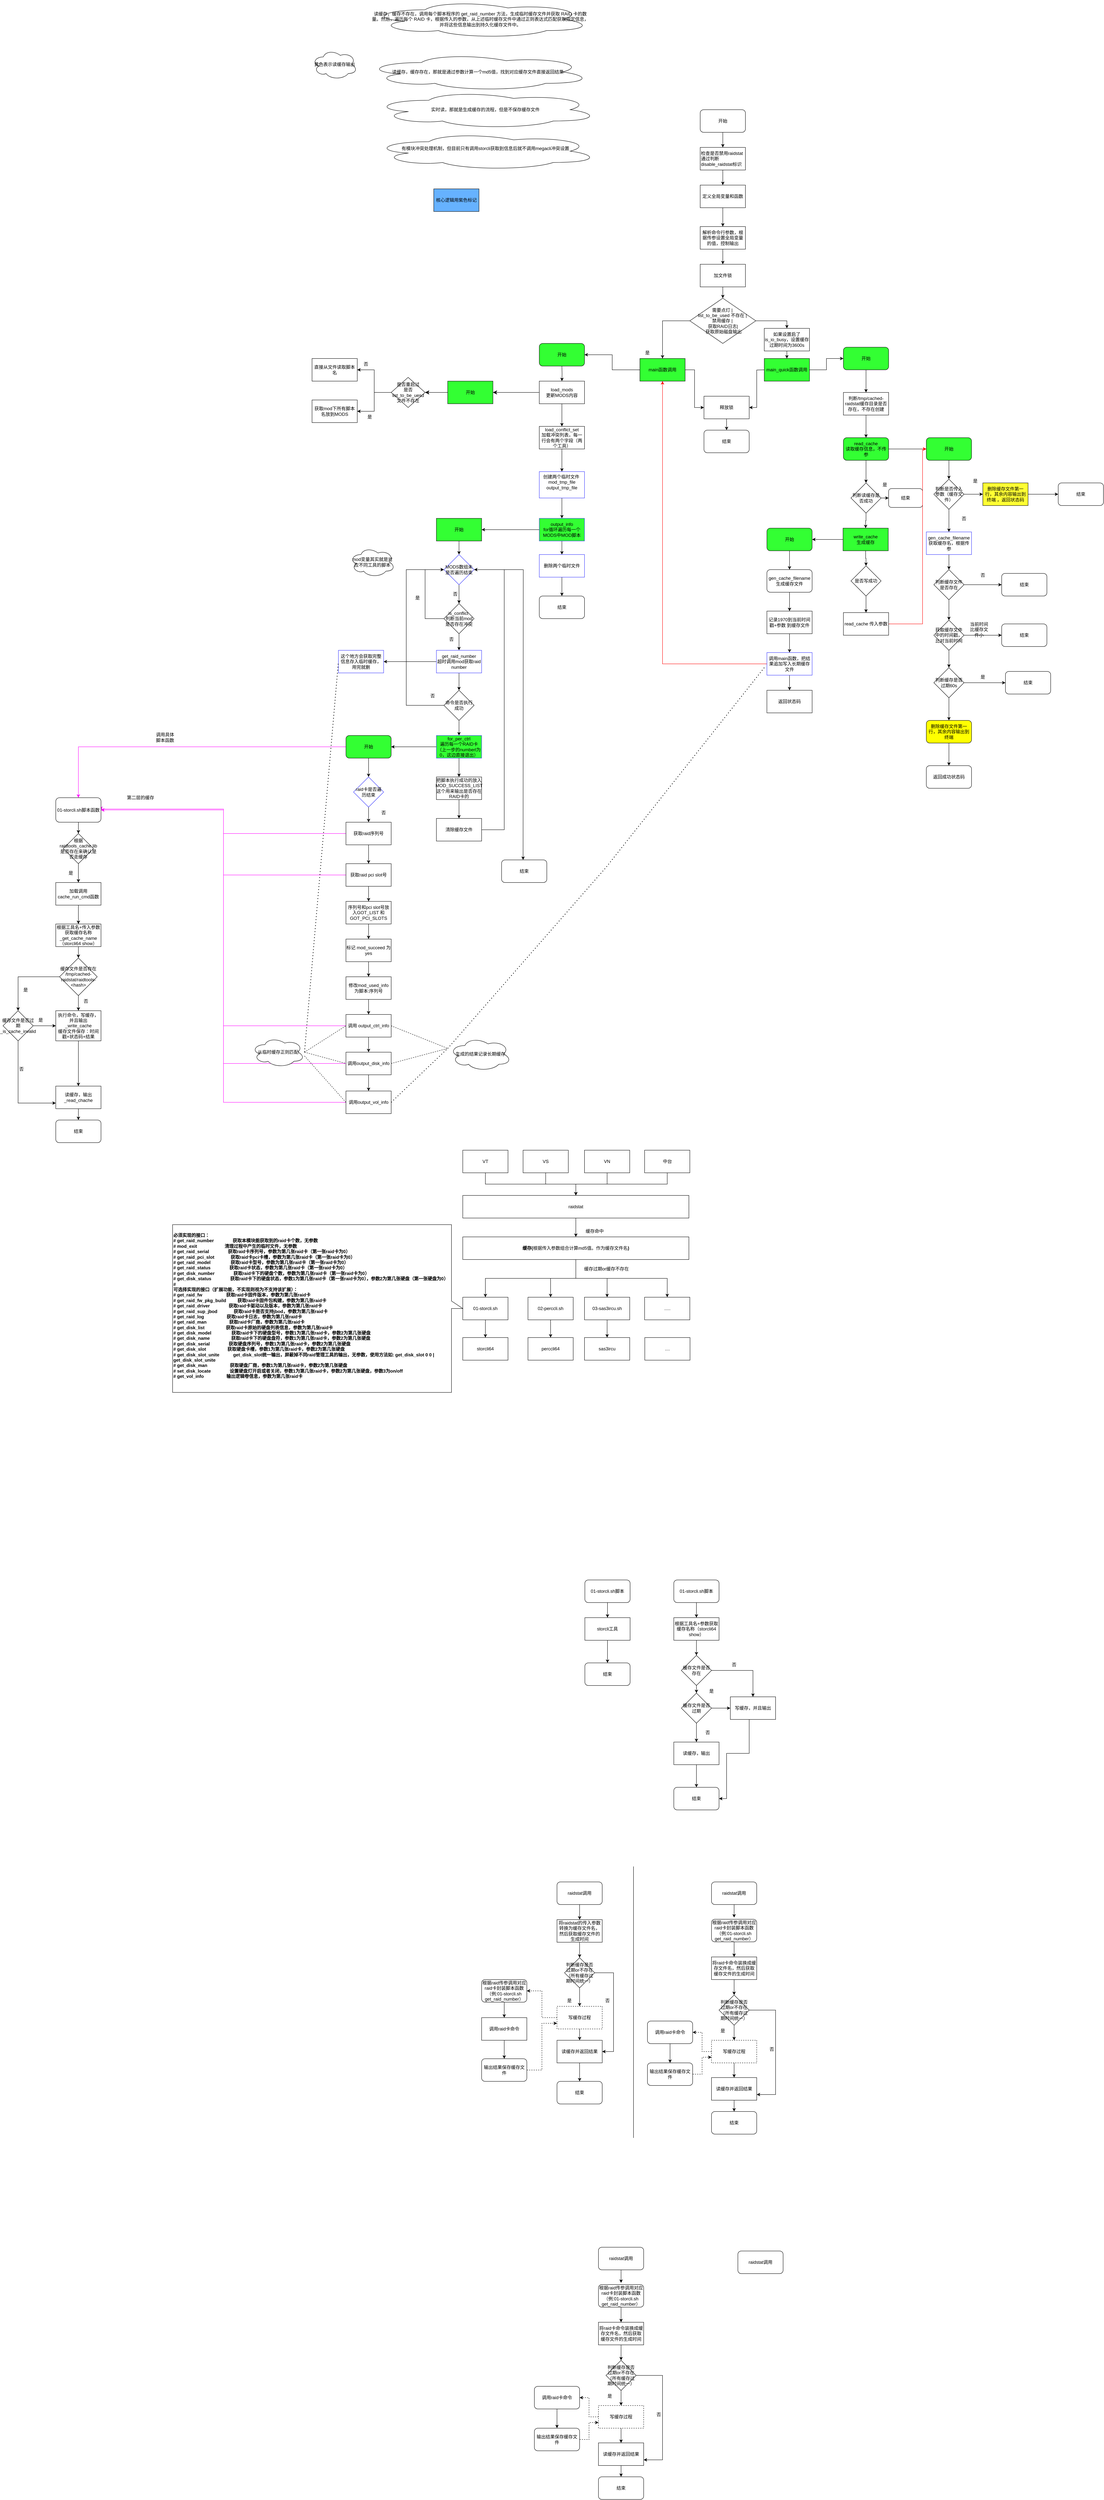 <mxfile version="26.2.15" pages="2">
  <diagram name="第 1 页" id="a9MPknaveVidtmTy9Ui0">
    <mxGraphModel dx="5145" dy="643" grid="1" gridSize="10" guides="1" tooltips="1" connect="1" arrows="1" fold="1" page="1" pageScale="1" pageWidth="827" pageHeight="1169" math="0" shadow="0">
      <root>
        <mxCell id="0" />
        <mxCell id="1" parent="0" />
        <mxCell id="trFr9PTwIDC_bSKP8kTL-4" value="" style="edgeStyle=orthogonalEdgeStyle;rounded=0;orthogonalLoop=1;jettySize=auto;html=1;" parent="1" source="trFr9PTwIDC_bSKP8kTL-5" target="trFr9PTwIDC_bSKP8kTL-7" edge="1">
          <mxGeometry relative="1" as="geometry" />
        </mxCell>
        <mxCell id="trFr9PTwIDC_bSKP8kTL-5" value="开始" style="rounded=1;whiteSpace=wrap;html=1;" parent="1" vertex="1">
          <mxGeometry x="-650" y="320" width="120" height="60" as="geometry" />
        </mxCell>
        <mxCell id="trFr9PTwIDC_bSKP8kTL-6" value="" style="edgeStyle=orthogonalEdgeStyle;rounded=0;orthogonalLoop=1;jettySize=auto;html=1;" parent="1" source="trFr9PTwIDC_bSKP8kTL-7" target="trFr9PTwIDC_bSKP8kTL-9" edge="1">
          <mxGeometry relative="1" as="geometry" />
        </mxCell>
        <mxCell id="trFr9PTwIDC_bSKP8kTL-7" value="检查是否禁用raidstat&lt;div&gt;通过判断disable_raidstat标识&lt;/div&gt;" style="rounded=0;whiteSpace=wrap;html=1;align=left;" parent="1" vertex="1">
          <mxGeometry x="-650" y="420" width="120" height="60" as="geometry" />
        </mxCell>
        <mxCell id="trFr9PTwIDC_bSKP8kTL-8" value="" style="edgeStyle=orthogonalEdgeStyle;rounded=0;orthogonalLoop=1;jettySize=auto;html=1;" parent="1" source="trFr9PTwIDC_bSKP8kTL-9" target="trFr9PTwIDC_bSKP8kTL-11" edge="1">
          <mxGeometry relative="1" as="geometry" />
        </mxCell>
        <mxCell id="trFr9PTwIDC_bSKP8kTL-9" value="定义全局变量和函数" style="rounded=0;whiteSpace=wrap;html=1;" parent="1" vertex="1">
          <mxGeometry x="-650" y="520" width="120" height="60" as="geometry" />
        </mxCell>
        <mxCell id="trFr9PTwIDC_bSKP8kTL-10" value="" style="edgeStyle=orthogonalEdgeStyle;rounded=0;orthogonalLoop=1;jettySize=auto;html=1;" parent="1" source="trFr9PTwIDC_bSKP8kTL-11" target="trFr9PTwIDC_bSKP8kTL-13" edge="1">
          <mxGeometry relative="1" as="geometry" />
        </mxCell>
        <mxCell id="trFr9PTwIDC_bSKP8kTL-11" value="解析命令行参数，根据传参设置全局变量的值，控制输出" style="rounded=0;whiteSpace=wrap;html=1;" parent="1" vertex="1">
          <mxGeometry x="-650" y="630" width="120" height="60" as="geometry" />
        </mxCell>
        <mxCell id="trFr9PTwIDC_bSKP8kTL-12" value="" style="edgeStyle=orthogonalEdgeStyle;rounded=0;orthogonalLoop=1;jettySize=auto;html=1;" parent="1" source="trFr9PTwIDC_bSKP8kTL-13" target="trFr9PTwIDC_bSKP8kTL-16" edge="1">
          <mxGeometry relative="1" as="geometry" />
        </mxCell>
        <mxCell id="trFr9PTwIDC_bSKP8kTL-13" value="加文件锁" style="rounded=0;whiteSpace=wrap;html=1;" parent="1" vertex="1">
          <mxGeometry x="-650" y="730" width="120" height="60" as="geometry" />
        </mxCell>
        <mxCell id="trFr9PTwIDC_bSKP8kTL-14" style="edgeStyle=orthogonalEdgeStyle;rounded=0;orthogonalLoop=1;jettySize=auto;html=1;entryX=0.5;entryY=0;entryDx=0;entryDy=0;" parent="1" source="trFr9PTwIDC_bSKP8kTL-16" target="trFr9PTwIDC_bSKP8kTL-19" edge="1">
          <mxGeometry relative="1" as="geometry" />
        </mxCell>
        <mxCell id="trFr9PTwIDC_bSKP8kTL-15" style="edgeStyle=orthogonalEdgeStyle;rounded=0;orthogonalLoop=1;jettySize=auto;html=1;entryX=0.5;entryY=0;entryDx=0;entryDy=0;" parent="1" source="trFr9PTwIDC_bSKP8kTL-16" target="trFr9PTwIDC_bSKP8kTL-162" edge="1">
          <mxGeometry relative="1" as="geometry" />
        </mxCell>
        <mxCell id="trFr9PTwIDC_bSKP8kTL-16" value="需要点灯 |&amp;nbsp;&lt;div&gt;list_to_be_used 不存在 |&amp;nbsp;&lt;/div&gt;&lt;div&gt;禁用缓存 |&amp;nbsp;&lt;/div&gt;&lt;div&gt;获取RAID日志|&lt;/div&gt;&lt;div&gt;&amp;nbsp;获取原始磁盘输出&lt;/div&gt;" style="rhombus;whiteSpace=wrap;html=1;" parent="1" vertex="1">
          <mxGeometry x="-677.5" y="820" width="175" height="120" as="geometry" />
        </mxCell>
        <mxCell id="trFr9PTwIDC_bSKP8kTL-17" style="edgeStyle=orthogonalEdgeStyle;rounded=0;orthogonalLoop=1;jettySize=auto;html=1;entryX=0;entryY=0.5;entryDx=0;entryDy=0;" parent="1" source="trFr9PTwIDC_bSKP8kTL-19" target="trFr9PTwIDC_bSKP8kTL-43" edge="1">
          <mxGeometry relative="1" as="geometry" />
        </mxCell>
        <mxCell id="trFr9PTwIDC_bSKP8kTL-18" style="edgeStyle=orthogonalEdgeStyle;rounded=0;orthogonalLoop=1;jettySize=auto;html=1;" parent="1" source="trFr9PTwIDC_bSKP8kTL-19" target="trFr9PTwIDC_bSKP8kTL-45" edge="1">
          <mxGeometry relative="1" as="geometry" />
        </mxCell>
        <mxCell id="trFr9PTwIDC_bSKP8kTL-19" value="main函数调用" style="rounded=0;whiteSpace=wrap;html=1;fillColor=#33FF33;" parent="1" vertex="1">
          <mxGeometry x="-810" y="980" width="120" height="60" as="geometry" />
        </mxCell>
        <mxCell id="trFr9PTwIDC_bSKP8kTL-20" style="edgeStyle=orthogonalEdgeStyle;rounded=0;orthogonalLoop=1;jettySize=auto;html=1;entryX=1;entryY=0.5;entryDx=0;entryDy=0;" parent="1" target="trFr9PTwIDC_bSKP8kTL-43" edge="1">
          <mxGeometry relative="1" as="geometry">
            <mxPoint x="-480" y="1010" as="sourcePoint" />
          </mxGeometry>
        </mxCell>
        <mxCell id="trFr9PTwIDC_bSKP8kTL-21" style="edgeStyle=orthogonalEdgeStyle;rounded=0;orthogonalLoop=1;jettySize=auto;html=1;entryX=0;entryY=0.5;entryDx=0;entryDy=0;" parent="1" source="trFr9PTwIDC_bSKP8kTL-22" target="trFr9PTwIDC_bSKP8kTL-103" edge="1">
          <mxGeometry relative="1" as="geometry" />
        </mxCell>
        <mxCell id="trFr9PTwIDC_bSKP8kTL-22" value="main_quick函数调用" style="rounded=0;whiteSpace=wrap;html=1;fillColor=#33FF33;" parent="1" vertex="1">
          <mxGeometry x="-480" y="980" width="120" height="60" as="geometry" />
        </mxCell>
        <mxCell id="trFr9PTwIDC_bSKP8kTL-23" value="是" style="text;html=1;align=center;verticalAlign=middle;whiteSpace=wrap;rounded=0;" parent="1" vertex="1">
          <mxGeometry x="-820" y="950" width="60" height="30" as="geometry" />
        </mxCell>
        <mxCell id="trFr9PTwIDC_bSKP8kTL-24" value="是" style="text;html=1;align=center;verticalAlign=middle;whiteSpace=wrap;rounded=0;" parent="1" vertex="1">
          <mxGeometry x="-1557" y="1120" width="60" height="30" as="geometry" />
        </mxCell>
        <mxCell id="trFr9PTwIDC_bSKP8kTL-25" value="否" style="text;html=1;align=center;verticalAlign=middle;whiteSpace=wrap;rounded=0;" parent="1" vertex="1">
          <mxGeometry x="-1567" y="980" width="60" height="30" as="geometry" />
        </mxCell>
        <mxCell id="trFr9PTwIDC_bSKP8kTL-26" value="" style="edgeStyle=orthogonalEdgeStyle;rounded=0;orthogonalLoop=1;jettySize=auto;html=1;" parent="1" target="trFr9PTwIDC_bSKP8kTL-29" edge="1">
          <mxGeometry relative="1" as="geometry">
            <mxPoint x="-1017" y="1000" as="sourcePoint" />
          </mxGeometry>
        </mxCell>
        <mxCell id="trFr9PTwIDC_bSKP8kTL-27" value="" style="edgeStyle=orthogonalEdgeStyle;rounded=0;orthogonalLoop=1;jettySize=auto;html=1;" parent="1" source="trFr9PTwIDC_bSKP8kTL-29" target="trFr9PTwIDC_bSKP8kTL-31" edge="1">
          <mxGeometry relative="1" as="geometry" />
        </mxCell>
        <mxCell id="trFr9PTwIDC_bSKP8kTL-28" value="" style="edgeStyle=none;curved=1;rounded=0;orthogonalLoop=1;jettySize=auto;html=1;fontSize=12;startSize=8;endSize=8;" parent="1" source="trFr9PTwIDC_bSKP8kTL-29" target="trFr9PTwIDC_bSKP8kTL-279" edge="1">
          <mxGeometry relative="1" as="geometry" />
        </mxCell>
        <mxCell id="trFr9PTwIDC_bSKP8kTL-29" value="load_mods&lt;div&gt;更新MODS内容&lt;/div&gt;" style="rounded=0;whiteSpace=wrap;html=1;" parent="1" vertex="1">
          <mxGeometry x="-1077" y="1040" width="120" height="60" as="geometry" />
        </mxCell>
        <mxCell id="trFr9PTwIDC_bSKP8kTL-30" value="" style="edgeStyle=orthogonalEdgeStyle;rounded=0;orthogonalLoop=1;jettySize=auto;html=1;" parent="1" source="trFr9PTwIDC_bSKP8kTL-31" target="trFr9PTwIDC_bSKP8kTL-33" edge="1">
          <mxGeometry relative="1" as="geometry" />
        </mxCell>
        <mxCell id="trFr9PTwIDC_bSKP8kTL-31" value="load_conflict_set&lt;div&gt;加载冲突列表，每一行会有两个字段（两个工具）&lt;/div&gt;" style="rounded=0;whiteSpace=wrap;html=1;" parent="1" vertex="1">
          <mxGeometry x="-1077" y="1160" width="120" height="60" as="geometry" />
        </mxCell>
        <mxCell id="trFr9PTwIDC_bSKP8kTL-32" value="" style="edgeStyle=orthogonalEdgeStyle;rounded=0;orthogonalLoop=1;jettySize=auto;html=1;" parent="1" source="trFr9PTwIDC_bSKP8kTL-33" target="trFr9PTwIDC_bSKP8kTL-36" edge="1">
          <mxGeometry relative="1" as="geometry" />
        </mxCell>
        <mxCell id="trFr9PTwIDC_bSKP8kTL-33" value="创建两个临时文件&amp;nbsp;&lt;div&gt;mod_tmp_file&lt;/div&gt;&lt;div&gt;output_tmp_file&lt;/div&gt;&lt;div&gt;&lt;br&gt;&lt;/div&gt;" style="rounded=0;whiteSpace=wrap;html=1;strokeColor=#3333FF;" parent="1" vertex="1">
          <mxGeometry x="-1077" y="1280" width="120" height="70" as="geometry" />
        </mxCell>
        <mxCell id="trFr9PTwIDC_bSKP8kTL-34" value="" style="edgeStyle=orthogonalEdgeStyle;rounded=0;orthogonalLoop=1;jettySize=auto;html=1;" parent="1" source="trFr9PTwIDC_bSKP8kTL-36" target="trFr9PTwIDC_bSKP8kTL-47" edge="1">
          <mxGeometry relative="1" as="geometry" />
        </mxCell>
        <mxCell id="trFr9PTwIDC_bSKP8kTL-35" style="edgeStyle=orthogonalEdgeStyle;rounded=0;orthogonalLoop=1;jettySize=auto;html=1;" parent="1" source="trFr9PTwIDC_bSKP8kTL-36" target="trFr9PTwIDC_bSKP8kTL-50" edge="1">
          <mxGeometry relative="1" as="geometry" />
        </mxCell>
        <mxCell id="trFr9PTwIDC_bSKP8kTL-36" value="output_info&lt;div&gt;for循环遍历每一个MODS中MOD脚本&lt;/div&gt;" style="rounded=0;whiteSpace=wrap;html=1;fillColor=#33FF33;strokeColor=#3333FF;" parent="1" vertex="1">
          <mxGeometry x="-1077" y="1404" width="120" height="60" as="geometry" />
        </mxCell>
        <mxCell id="trFr9PTwIDC_bSKP8kTL-37" style="edgeStyle=orthogonalEdgeStyle;rounded=0;orthogonalLoop=1;jettySize=auto;html=1;" parent="1" source="trFr9PTwIDC_bSKP8kTL-39" target="trFr9PTwIDC_bSKP8kTL-41" edge="1">
          <mxGeometry relative="1" as="geometry" />
        </mxCell>
        <mxCell id="trFr9PTwIDC_bSKP8kTL-38" style="edgeStyle=orthogonalEdgeStyle;rounded=0;orthogonalLoop=1;jettySize=auto;html=1;entryX=1;entryY=0.5;entryDx=0;entryDy=0;" parent="1" source="trFr9PTwIDC_bSKP8kTL-39" target="trFr9PTwIDC_bSKP8kTL-40" edge="1">
          <mxGeometry relative="1" as="geometry" />
        </mxCell>
        <mxCell id="trFr9PTwIDC_bSKP8kTL-39" value="是否重启过&lt;div&gt;是否list_to_be_uesd文件不存在&lt;/div&gt;" style="rhombus;whiteSpace=wrap;html=1;" parent="1" vertex="1">
          <mxGeometry x="-1470" y="1030" width="90" height="80" as="geometry" />
        </mxCell>
        <mxCell id="trFr9PTwIDC_bSKP8kTL-40" value="直接从文件读取脚本名" style="rounded=0;whiteSpace=wrap;html=1;" parent="1" vertex="1">
          <mxGeometry x="-1680" y="980" width="120" height="60" as="geometry" />
        </mxCell>
        <mxCell id="trFr9PTwIDC_bSKP8kTL-41" value="获取mod下所有脚本名放到MODS" style="rounded=0;whiteSpace=wrap;html=1;" parent="1" vertex="1">
          <mxGeometry x="-1680" y="1090" width="120" height="60" as="geometry" />
        </mxCell>
        <mxCell id="trFr9PTwIDC_bSKP8kTL-42" style="edgeStyle=orthogonalEdgeStyle;rounded=0;orthogonalLoop=1;jettySize=auto;html=1;entryX=0.5;entryY=0;entryDx=0;entryDy=0;" parent="1" source="trFr9PTwIDC_bSKP8kTL-43" target="trFr9PTwIDC_bSKP8kTL-44" edge="1">
          <mxGeometry relative="1" as="geometry" />
        </mxCell>
        <mxCell id="trFr9PTwIDC_bSKP8kTL-43" value="释放锁" style="rounded=0;whiteSpace=wrap;html=1;" parent="1" vertex="1">
          <mxGeometry x="-640" y="1080" width="120" height="60" as="geometry" />
        </mxCell>
        <mxCell id="trFr9PTwIDC_bSKP8kTL-44" value="结束" style="rounded=1;whiteSpace=wrap;html=1;" parent="1" vertex="1">
          <mxGeometry x="-640" y="1170" width="120" height="60" as="geometry" />
        </mxCell>
        <mxCell id="trFr9PTwIDC_bSKP8kTL-45" value="开始" style="rounded=1;whiteSpace=wrap;html=1;fillColor=#33FF33;" parent="1" vertex="1">
          <mxGeometry x="-1077" y="940" width="120" height="60" as="geometry" />
        </mxCell>
        <mxCell id="trFr9PTwIDC_bSKP8kTL-46" value="" style="edgeStyle=orthogonalEdgeStyle;rounded=0;orthogonalLoop=1;jettySize=auto;html=1;" parent="1" source="trFr9PTwIDC_bSKP8kTL-47" target="trFr9PTwIDC_bSKP8kTL-48" edge="1">
          <mxGeometry relative="1" as="geometry" />
        </mxCell>
        <mxCell id="trFr9PTwIDC_bSKP8kTL-47" value="删除两个临时文件" style="rounded=0;whiteSpace=wrap;html=1;strokeColor=#3333FF;" parent="1" vertex="1">
          <mxGeometry x="-1077" y="1500" width="120" height="60" as="geometry" />
        </mxCell>
        <mxCell id="trFr9PTwIDC_bSKP8kTL-48" value="结束" style="rounded=1;whiteSpace=wrap;html=1;" parent="1" vertex="1">
          <mxGeometry x="-1077" y="1610" width="120" height="60" as="geometry" />
        </mxCell>
        <mxCell id="trFr9PTwIDC_bSKP8kTL-49" style="edgeStyle=orthogonalEdgeStyle;rounded=0;orthogonalLoop=1;jettySize=auto;html=1;entryX=0.5;entryY=0;entryDx=0;entryDy=0;" parent="1" source="trFr9PTwIDC_bSKP8kTL-50" target="trFr9PTwIDC_bSKP8kTL-53" edge="1">
          <mxGeometry relative="1" as="geometry" />
        </mxCell>
        <mxCell id="trFr9PTwIDC_bSKP8kTL-50" value="开始" style="rounded=0;whiteSpace=wrap;html=1;fillColor=#33FF33;" parent="1" vertex="1">
          <mxGeometry x="-1350" y="1404" width="120" height="60" as="geometry" />
        </mxCell>
        <mxCell id="trFr9PTwIDC_bSKP8kTL-51" style="edgeStyle=orthogonalEdgeStyle;rounded=0;orthogonalLoop=1;jettySize=auto;html=1;entryX=0.5;entryY=0;entryDx=0;entryDy=0;" parent="1" source="trFr9PTwIDC_bSKP8kTL-53" edge="1">
          <mxGeometry relative="1" as="geometry">
            <mxPoint x="-1290" y="1630" as="targetPoint" />
          </mxGeometry>
        </mxCell>
        <mxCell id="trFr9PTwIDC_bSKP8kTL-52" style="edgeStyle=orthogonalEdgeStyle;rounded=0;orthogonalLoop=1;jettySize=auto;html=1;" parent="1" source="trFr9PTwIDC_bSKP8kTL-53" edge="1">
          <mxGeometry relative="1" as="geometry">
            <mxPoint x="-1120" y="2310" as="targetPoint" />
          </mxGeometry>
        </mxCell>
        <mxCell id="trFr9PTwIDC_bSKP8kTL-53" value="MODS数组未是否遍历结束" style="rhombus;whiteSpace=wrap;html=1;strokeColor=#3333FF;" parent="1" vertex="1">
          <mxGeometry x="-1330" y="1500" width="80" height="80" as="geometry" />
        </mxCell>
        <mxCell id="trFr9PTwIDC_bSKP8kTL-54" value="否" style="text;html=1;align=center;verticalAlign=middle;whiteSpace=wrap;rounded=0;" parent="1" vertex="1">
          <mxGeometry x="-1330" y="1590" width="60" height="30" as="geometry" />
        </mxCell>
        <mxCell id="trFr9PTwIDC_bSKP8kTL-55" style="edgeStyle=orthogonalEdgeStyle;rounded=0;orthogonalLoop=1;jettySize=auto;html=1;entryX=0;entryY=0.5;entryDx=0;entryDy=0;" parent="1" source="trFr9PTwIDC_bSKP8kTL-57" target="trFr9PTwIDC_bSKP8kTL-53" edge="1">
          <mxGeometry relative="1" as="geometry">
            <Array as="points">
              <mxPoint x="-1380" y="1670" />
              <mxPoint x="-1380" y="1540" />
            </Array>
          </mxGeometry>
        </mxCell>
        <mxCell id="trFr9PTwIDC_bSKP8kTL-56" style="edgeStyle=orthogonalEdgeStyle;rounded=0;orthogonalLoop=1;jettySize=auto;html=1;entryX=0.5;entryY=0;entryDx=0;entryDy=0;" parent="1" source="trFr9PTwIDC_bSKP8kTL-57" target="trFr9PTwIDC_bSKP8kTL-62" edge="1">
          <mxGeometry relative="1" as="geometry" />
        </mxCell>
        <mxCell id="trFr9PTwIDC_bSKP8kTL-57" value="is_conflict&amp;nbsp;&lt;div&gt;判断当前mod是否存在冲突&lt;/div&gt;" style="rhombus;whiteSpace=wrap;html=1;" parent="1" vertex="1">
          <mxGeometry x="-1330" y="1630" width="80" height="80" as="geometry" />
        </mxCell>
        <mxCell id="trFr9PTwIDC_bSKP8kTL-58" value="是" style="text;html=1;align=center;verticalAlign=middle;whiteSpace=wrap;rounded=0;" parent="1" vertex="1">
          <mxGeometry x="-1430" y="1600" width="60" height="30" as="geometry" />
        </mxCell>
        <mxCell id="trFr9PTwIDC_bSKP8kTL-59" value="" style="edgeStyle=orthogonalEdgeStyle;rounded=0;orthogonalLoop=1;jettySize=auto;html=1;" parent="1" source="trFr9PTwIDC_bSKP8kTL-62" target="trFr9PTwIDC_bSKP8kTL-66" edge="1">
          <mxGeometry relative="1" as="geometry" />
        </mxCell>
        <mxCell id="trFr9PTwIDC_bSKP8kTL-60" style="edgeStyle=orthogonalEdgeStyle;rounded=0;orthogonalLoop=1;jettySize=auto;html=1;entryX=0;entryY=0.5;entryDx=0;entryDy=0;exitX=0;exitY=0.5;exitDx=0;exitDy=0;" parent="1" source="trFr9PTwIDC_bSKP8kTL-66" target="trFr9PTwIDC_bSKP8kTL-53" edge="1">
          <mxGeometry relative="1" as="geometry">
            <Array as="points">
              <mxPoint x="-1430" y="1900" />
              <mxPoint x="-1430" y="1540" />
            </Array>
          </mxGeometry>
        </mxCell>
        <mxCell id="trFr9PTwIDC_bSKP8kTL-61" value="" style="edgeStyle=orthogonalEdgeStyle;rounded=0;orthogonalLoop=1;jettySize=auto;html=1;" parent="1" source="trFr9PTwIDC_bSKP8kTL-62" target="trFr9PTwIDC_bSKP8kTL-97" edge="1">
          <mxGeometry relative="1" as="geometry" />
        </mxCell>
        <mxCell id="trFr9PTwIDC_bSKP8kTL-62" value="&lt;div&gt;get_raid_number&lt;br&gt;&lt;/div&gt;超时调用mod获取raid number" style="rounded=0;whiteSpace=wrap;html=1;strokeColor=#3333FF;" parent="1" vertex="1">
          <mxGeometry x="-1350" y="1754" width="120" height="60" as="geometry" />
        </mxCell>
        <mxCell id="trFr9PTwIDC_bSKP8kTL-63" value="否" style="text;html=1;align=center;verticalAlign=middle;whiteSpace=wrap;rounded=0;" parent="1" vertex="1">
          <mxGeometry x="-1340" y="1710" width="60" height="30" as="geometry" />
        </mxCell>
        <mxCell id="trFr9PTwIDC_bSKP8kTL-64" value="mod变量其实就是对应不同工具的脚本" style="ellipse;shape=cloud;whiteSpace=wrap;html=1;" parent="1" vertex="1">
          <mxGeometry x="-1580" y="1480" width="120" height="80" as="geometry" />
        </mxCell>
        <mxCell id="trFr9PTwIDC_bSKP8kTL-65" style="edgeStyle=orthogonalEdgeStyle;rounded=0;orthogonalLoop=1;jettySize=auto;html=1;" parent="1" source="trFr9PTwIDC_bSKP8kTL-66" target="trFr9PTwIDC_bSKP8kTL-70" edge="1">
          <mxGeometry relative="1" as="geometry" />
        </mxCell>
        <mxCell id="trFr9PTwIDC_bSKP8kTL-66" value="命令是否执行成功" style="rhombus;whiteSpace=wrap;html=1;" parent="1" vertex="1">
          <mxGeometry x="-1330" y="1860" width="80" height="80" as="geometry" />
        </mxCell>
        <mxCell id="trFr9PTwIDC_bSKP8kTL-67" style="edgeStyle=orthogonalEdgeStyle;rounded=0;orthogonalLoop=1;jettySize=auto;html=1;entryX=1;entryY=0.5;entryDx=0;entryDy=0;" parent="1" source="trFr9PTwIDC_bSKP8kTL-70" target="trFr9PTwIDC_bSKP8kTL-73" edge="1">
          <mxGeometry relative="1" as="geometry" />
        </mxCell>
        <mxCell id="trFr9PTwIDC_bSKP8kTL-68" value="" style="edgeStyle=orthogonalEdgeStyle;rounded=0;orthogonalLoop=1;jettySize=auto;html=1;" parent="1" source="trFr9PTwIDC_bSKP8kTL-70" target="trFr9PTwIDC_bSKP8kTL-99" edge="1">
          <mxGeometry relative="1" as="geometry" />
        </mxCell>
        <mxCell id="trFr9PTwIDC_bSKP8kTL-69" style="edgeStyle=orthogonalEdgeStyle;rounded=0;orthogonalLoop=1;jettySize=auto;html=1;entryX=0.5;entryY=0;entryDx=0;entryDy=0;strokeColor=#FF00FF;exitX=0;exitY=0.5;exitDx=0;exitDy=0;" parent="1" source="trFr9PTwIDC_bSKP8kTL-73" target="trFr9PTwIDC_bSKP8kTL-228" edge="1">
          <mxGeometry relative="1" as="geometry" />
        </mxCell>
        <mxCell id="trFr9PTwIDC_bSKP8kTL-70" value="for_per_ctrl&lt;div&gt;遍历每一个RAID卡&lt;/div&gt;&lt;div&gt;（上一步的numberl为0，这边直接退出）&lt;/div&gt;" style="rounded=0;whiteSpace=wrap;html=1;fillColor=#33FF33;strokeColor=#3333FF;" parent="1" vertex="1">
          <mxGeometry x="-1350" y="1980" width="120" height="60" as="geometry" />
        </mxCell>
        <mxCell id="trFr9PTwIDC_bSKP8kTL-71" value="否" style="text;html=1;align=center;verticalAlign=middle;whiteSpace=wrap;rounded=0;" parent="1" vertex="1">
          <mxGeometry x="-1390" y="1860" width="60" height="30" as="geometry" />
        </mxCell>
        <mxCell id="trFr9PTwIDC_bSKP8kTL-72" style="edgeStyle=orthogonalEdgeStyle;rounded=0;orthogonalLoop=1;jettySize=auto;html=1;entryX=0.5;entryY=0;entryDx=0;entryDy=0;" parent="1" source="trFr9PTwIDC_bSKP8kTL-73" target="trFr9PTwIDC_bSKP8kTL-75" edge="1">
          <mxGeometry relative="1" as="geometry" />
        </mxCell>
        <mxCell id="trFr9PTwIDC_bSKP8kTL-73" value="开始" style="rounded=1;whiteSpace=wrap;html=1;fillColor=#33FF33;" parent="1" vertex="1">
          <mxGeometry x="-1590" y="1980" width="120" height="60" as="geometry" />
        </mxCell>
        <mxCell id="trFr9PTwIDC_bSKP8kTL-74" value="" style="edgeStyle=orthogonalEdgeStyle;rounded=0;orthogonalLoop=1;jettySize=auto;html=1;" parent="1" source="trFr9PTwIDC_bSKP8kTL-75" target="trFr9PTwIDC_bSKP8kTL-78" edge="1">
          <mxGeometry relative="1" as="geometry" />
        </mxCell>
        <mxCell id="trFr9PTwIDC_bSKP8kTL-75" value="raid卡是否遍历结束" style="rhombus;whiteSpace=wrap;html=1;strokeColor=#3333FF;" parent="1" vertex="1">
          <mxGeometry x="-1570" y="2090" width="80" height="80" as="geometry" />
        </mxCell>
        <mxCell id="trFr9PTwIDC_bSKP8kTL-76" value="" style="edgeStyle=orthogonalEdgeStyle;rounded=0;orthogonalLoop=1;jettySize=auto;html=1;" parent="1" source="trFr9PTwIDC_bSKP8kTL-78" target="trFr9PTwIDC_bSKP8kTL-82" edge="1">
          <mxGeometry relative="1" as="geometry" />
        </mxCell>
        <mxCell id="trFr9PTwIDC_bSKP8kTL-77" style="edgeStyle=orthogonalEdgeStyle;rounded=0;orthogonalLoop=1;jettySize=auto;html=1;entryX=1;entryY=0.5;entryDx=0;entryDy=0;strokeColor=#FF00FF;" parent="1" source="trFr9PTwIDC_bSKP8kTL-78" target="trFr9PTwIDC_bSKP8kTL-228" edge="1">
          <mxGeometry relative="1" as="geometry">
            <Array as="points">
              <mxPoint x="-1915" y="2240" />
              <mxPoint x="-1915" y="2175" />
            </Array>
          </mxGeometry>
        </mxCell>
        <mxCell id="trFr9PTwIDC_bSKP8kTL-78" value="获取raid序列号" style="rounded=0;whiteSpace=wrap;html=1;" parent="1" vertex="1">
          <mxGeometry x="-1590" y="2210" width="120" height="60" as="geometry" />
        </mxCell>
        <mxCell id="trFr9PTwIDC_bSKP8kTL-79" value="否" style="text;html=1;align=center;verticalAlign=middle;whiteSpace=wrap;rounded=0;" parent="1" vertex="1">
          <mxGeometry x="-1520" y="2170" width="60" height="30" as="geometry" />
        </mxCell>
        <mxCell id="trFr9PTwIDC_bSKP8kTL-80" style="edgeStyle=orthogonalEdgeStyle;rounded=0;orthogonalLoop=1;jettySize=auto;html=1;" parent="1" source="trFr9PTwIDC_bSKP8kTL-82" target="trFr9PTwIDC_bSKP8kTL-84" edge="1">
          <mxGeometry relative="1" as="geometry" />
        </mxCell>
        <mxCell id="trFr9PTwIDC_bSKP8kTL-81" style="edgeStyle=orthogonalEdgeStyle;rounded=0;orthogonalLoop=1;jettySize=auto;html=1;entryX=1;entryY=0.5;entryDx=0;entryDy=0;strokeColor=#FF00FF;" parent="1" source="trFr9PTwIDC_bSKP8kTL-82" target="trFr9PTwIDC_bSKP8kTL-228" edge="1">
          <mxGeometry relative="1" as="geometry" />
        </mxCell>
        <mxCell id="trFr9PTwIDC_bSKP8kTL-82" value="获取raid pci slot号" style="rounded=0;whiteSpace=wrap;html=1;" parent="1" vertex="1">
          <mxGeometry x="-1590" y="2320" width="120" height="60" as="geometry" />
        </mxCell>
        <mxCell id="trFr9PTwIDC_bSKP8kTL-83" value="" style="edgeStyle=orthogonalEdgeStyle;rounded=0;orthogonalLoop=1;jettySize=auto;html=1;" parent="1" source="trFr9PTwIDC_bSKP8kTL-84" target="trFr9PTwIDC_bSKP8kTL-86" edge="1">
          <mxGeometry relative="1" as="geometry" />
        </mxCell>
        <mxCell id="trFr9PTwIDC_bSKP8kTL-84" value="序列号和pci slot号放入GOT_LIST 和 GOT_PCI_SLOTS" style="rounded=0;whiteSpace=wrap;html=1;" parent="1" vertex="1">
          <mxGeometry x="-1590" y="2420" width="120" height="60" as="geometry" />
        </mxCell>
        <mxCell id="trFr9PTwIDC_bSKP8kTL-85" value="" style="edgeStyle=orthogonalEdgeStyle;rounded=0;orthogonalLoop=1;jettySize=auto;html=1;" parent="1" source="trFr9PTwIDC_bSKP8kTL-86" target="trFr9PTwIDC_bSKP8kTL-88" edge="1">
          <mxGeometry relative="1" as="geometry" />
        </mxCell>
        <mxCell id="trFr9PTwIDC_bSKP8kTL-86" value="标记&amp;nbsp;mod_succeed 为yes" style="rounded=0;whiteSpace=wrap;html=1;" parent="1" vertex="1">
          <mxGeometry x="-1590" y="2520" width="120" height="60" as="geometry" />
        </mxCell>
        <mxCell id="trFr9PTwIDC_bSKP8kTL-87" value="" style="edgeStyle=orthogonalEdgeStyle;rounded=0;orthogonalLoop=1;jettySize=auto;html=1;" parent="1" source="trFr9PTwIDC_bSKP8kTL-88" target="trFr9PTwIDC_bSKP8kTL-91" edge="1">
          <mxGeometry relative="1" as="geometry" />
        </mxCell>
        <mxCell id="trFr9PTwIDC_bSKP8kTL-88" value="修改mod_used_info为脚本:序列号" style="rounded=0;whiteSpace=wrap;html=1;" parent="1" vertex="1">
          <mxGeometry x="-1590" y="2620" width="120" height="60" as="geometry" />
        </mxCell>
        <mxCell id="trFr9PTwIDC_bSKP8kTL-89" value="" style="edgeStyle=orthogonalEdgeStyle;rounded=0;orthogonalLoop=1;jettySize=auto;html=1;" parent="1" source="trFr9PTwIDC_bSKP8kTL-91" target="trFr9PTwIDC_bSKP8kTL-94" edge="1">
          <mxGeometry relative="1" as="geometry" />
        </mxCell>
        <mxCell id="trFr9PTwIDC_bSKP8kTL-90" style="edgeStyle=orthogonalEdgeStyle;rounded=0;orthogonalLoop=1;jettySize=auto;html=1;entryX=1;entryY=0.5;entryDx=0;entryDy=0;strokeColor=#FF00FF;" parent="1" source="trFr9PTwIDC_bSKP8kTL-91" target="trFr9PTwIDC_bSKP8kTL-228" edge="1">
          <mxGeometry relative="1" as="geometry" />
        </mxCell>
        <mxCell id="trFr9PTwIDC_bSKP8kTL-91" value="调用&amp;nbsp;output_ctrl_info" style="rounded=0;whiteSpace=wrap;html=1;" parent="1" vertex="1">
          <mxGeometry x="-1590" y="2720" width="120" height="60" as="geometry" />
        </mxCell>
        <mxCell id="trFr9PTwIDC_bSKP8kTL-92" value="" style="edgeStyle=orthogonalEdgeStyle;rounded=0;orthogonalLoop=1;jettySize=auto;html=1;" parent="1" source="trFr9PTwIDC_bSKP8kTL-94" target="trFr9PTwIDC_bSKP8kTL-96" edge="1">
          <mxGeometry relative="1" as="geometry" />
        </mxCell>
        <mxCell id="trFr9PTwIDC_bSKP8kTL-93" style="edgeStyle=orthogonalEdgeStyle;rounded=0;orthogonalLoop=1;jettySize=auto;html=1;entryX=1;entryY=0.5;entryDx=0;entryDy=0;strokeColor=#FF00FF;" parent="1" source="trFr9PTwIDC_bSKP8kTL-94" target="trFr9PTwIDC_bSKP8kTL-228" edge="1">
          <mxGeometry relative="1" as="geometry" />
        </mxCell>
        <mxCell id="trFr9PTwIDC_bSKP8kTL-94" value="调用output_disk_info" style="rounded=0;whiteSpace=wrap;html=1;" parent="1" vertex="1">
          <mxGeometry x="-1590" y="2820" width="120" height="60" as="geometry" />
        </mxCell>
        <mxCell id="trFr9PTwIDC_bSKP8kTL-95" style="edgeStyle=orthogonalEdgeStyle;rounded=0;orthogonalLoop=1;jettySize=auto;html=1;entryX=1;entryY=0.5;entryDx=0;entryDy=0;strokeColor=#FF00FF;" parent="1" source="trFr9PTwIDC_bSKP8kTL-96" target="trFr9PTwIDC_bSKP8kTL-228" edge="1">
          <mxGeometry relative="1" as="geometry" />
        </mxCell>
        <mxCell id="trFr9PTwIDC_bSKP8kTL-96" value="调用output_vol_info" style="rounded=0;whiteSpace=wrap;html=1;" parent="1" vertex="1">
          <mxGeometry x="-1590" y="2923" width="120" height="60" as="geometry" />
        </mxCell>
        <mxCell id="trFr9PTwIDC_bSKP8kTL-97" value="这个地方会获取完整信息存入临时缓存，用完就删" style="whiteSpace=wrap;html=1;rounded=0;fillColor=#FFFFFF;strokeColor=#3333FF;" parent="1" vertex="1">
          <mxGeometry x="-1610" y="1754" width="120" height="60" as="geometry" />
        </mxCell>
        <mxCell id="trFr9PTwIDC_bSKP8kTL-98" value="" style="edgeStyle=orthogonalEdgeStyle;rounded=0;orthogonalLoop=1;jettySize=auto;html=1;" parent="1" source="trFr9PTwIDC_bSKP8kTL-99" target="trFr9PTwIDC_bSKP8kTL-101" edge="1">
          <mxGeometry relative="1" as="geometry" />
        </mxCell>
        <mxCell id="trFr9PTwIDC_bSKP8kTL-99" value="把脚本执行成功的放入MOD_SUCCESS_LIST 这个用来输出是否存在RAID卡的" style="rounded=0;whiteSpace=wrap;html=1;" parent="1" vertex="1">
          <mxGeometry x="-1350" y="2090" width="120" height="60" as="geometry" />
        </mxCell>
        <mxCell id="trFr9PTwIDC_bSKP8kTL-100" style="edgeStyle=orthogonalEdgeStyle;rounded=0;orthogonalLoop=1;jettySize=auto;html=1;entryX=1;entryY=0.5;entryDx=0;entryDy=0;" parent="1" source="trFr9PTwIDC_bSKP8kTL-101" target="trFr9PTwIDC_bSKP8kTL-53" edge="1">
          <mxGeometry relative="1" as="geometry">
            <Array as="points">
              <mxPoint x="-1170" y="2230" />
              <mxPoint x="-1170" y="1540" />
            </Array>
          </mxGeometry>
        </mxCell>
        <mxCell id="trFr9PTwIDC_bSKP8kTL-101" value="清除缓存文件" style="rounded=0;whiteSpace=wrap;html=1;" parent="1" vertex="1">
          <mxGeometry x="-1350" y="2200" width="120" height="60" as="geometry" />
        </mxCell>
        <mxCell id="trFr9PTwIDC_bSKP8kTL-102" value="" style="edgeStyle=orthogonalEdgeStyle;rounded=0;orthogonalLoop=1;jettySize=auto;html=1;" parent="1" source="trFr9PTwIDC_bSKP8kTL-103" target="trFr9PTwIDC_bSKP8kTL-105" edge="1">
          <mxGeometry relative="1" as="geometry" />
        </mxCell>
        <mxCell id="trFr9PTwIDC_bSKP8kTL-103" value="开始" style="rounded=1;whiteSpace=wrap;html=1;fillColor=#33FF33;" parent="1" vertex="1">
          <mxGeometry x="-270" y="950" width="120" height="60" as="geometry" />
        </mxCell>
        <mxCell id="trFr9PTwIDC_bSKP8kTL-104" value="" style="edgeStyle=orthogonalEdgeStyle;rounded=0;orthogonalLoop=1;jettySize=auto;html=1;" parent="1" source="trFr9PTwIDC_bSKP8kTL-105" target="trFr9PTwIDC_bSKP8kTL-108" edge="1">
          <mxGeometry relative="1" as="geometry" />
        </mxCell>
        <mxCell id="trFr9PTwIDC_bSKP8kTL-105" value="判断/tmp/cached-raidstat缓存目录是否存在，不存在创建" style="rounded=0;whiteSpace=wrap;html=1;" parent="1" vertex="1">
          <mxGeometry x="-270" y="1070" width="120" height="60" as="geometry" />
        </mxCell>
        <mxCell id="trFr9PTwIDC_bSKP8kTL-106" value="" style="edgeStyle=orthogonalEdgeStyle;rounded=0;orthogonalLoop=1;jettySize=auto;html=1;" parent="1" source="trFr9PTwIDC_bSKP8kTL-108" target="trFr9PTwIDC_bSKP8kTL-110" edge="1">
          <mxGeometry relative="1" as="geometry" />
        </mxCell>
        <mxCell id="trFr9PTwIDC_bSKP8kTL-107" value="" style="edgeStyle=orthogonalEdgeStyle;rounded=0;orthogonalLoop=1;jettySize=auto;html=1;" parent="1" source="trFr9PTwIDC_bSKP8kTL-108" target="trFr9PTwIDC_bSKP8kTL-141" edge="1">
          <mxGeometry relative="1" as="geometry" />
        </mxCell>
        <mxCell id="trFr9PTwIDC_bSKP8kTL-108" value="read_cache&lt;div&gt;读取缓存信息，不传参&lt;/div&gt;" style="rounded=1;whiteSpace=wrap;html=1;fillColor=#33FF33;" parent="1" vertex="1">
          <mxGeometry x="-270" y="1190" width="120" height="60" as="geometry" />
        </mxCell>
        <mxCell id="trFr9PTwIDC_bSKP8kTL-109" value="" style="edgeStyle=orthogonalEdgeStyle;rounded=0;orthogonalLoop=1;jettySize=auto;html=1;" parent="1" source="trFr9PTwIDC_bSKP8kTL-110" target="trFr9PTwIDC_bSKP8kTL-113" edge="1">
          <mxGeometry relative="1" as="geometry" />
        </mxCell>
        <mxCell id="trFr9PTwIDC_bSKP8kTL-110" value="开始" style="rounded=1;whiteSpace=wrap;html=1;fillColor=#33FF33;" parent="1" vertex="1">
          <mxGeometry x="-50" y="1190" width="120" height="60" as="geometry" />
        </mxCell>
        <mxCell id="trFr9PTwIDC_bSKP8kTL-111" value="" style="edgeStyle=orthogonalEdgeStyle;rounded=0;orthogonalLoop=1;jettySize=auto;html=1;" parent="1" source="trFr9PTwIDC_bSKP8kTL-113" target="trFr9PTwIDC_bSKP8kTL-115" edge="1">
          <mxGeometry relative="1" as="geometry" />
        </mxCell>
        <mxCell id="trFr9PTwIDC_bSKP8kTL-112" value="" style="edgeStyle=orthogonalEdgeStyle;rounded=0;orthogonalLoop=1;jettySize=auto;html=1;" parent="1" source="trFr9PTwIDC_bSKP8kTL-113" target="trFr9PTwIDC_bSKP8kTL-118" edge="1">
          <mxGeometry relative="1" as="geometry" />
        </mxCell>
        <mxCell id="trFr9PTwIDC_bSKP8kTL-113" value="判断是否传入参数（缓存文件）" style="rhombus;whiteSpace=wrap;html=1;" parent="1" vertex="1">
          <mxGeometry x="-30" y="1300" width="80" height="80" as="geometry" />
        </mxCell>
        <mxCell id="trFr9PTwIDC_bSKP8kTL-114" value="" style="edgeStyle=orthogonalEdgeStyle;rounded=0;orthogonalLoop=1;jettySize=auto;html=1;" parent="1" source="trFr9PTwIDC_bSKP8kTL-115" target="trFr9PTwIDC_bSKP8kTL-116" edge="1">
          <mxGeometry relative="1" as="geometry" />
        </mxCell>
        <mxCell id="trFr9PTwIDC_bSKP8kTL-115" value="删除缓存文件第一行，其余内容输出到终端 ，返回状态码" style="rounded=0;whiteSpace=wrap;html=1;fillColor=#FFFF33;" parent="1" vertex="1">
          <mxGeometry x="100" y="1310" width="120" height="60" as="geometry" />
        </mxCell>
        <mxCell id="trFr9PTwIDC_bSKP8kTL-116" value="结束" style="rounded=1;whiteSpace=wrap;html=1;" parent="1" vertex="1">
          <mxGeometry x="300" y="1310" width="120" height="60" as="geometry" />
        </mxCell>
        <mxCell id="trFr9PTwIDC_bSKP8kTL-117" value="" style="edgeStyle=orthogonalEdgeStyle;rounded=0;orthogonalLoop=1;jettySize=auto;html=1;" parent="1" source="trFr9PTwIDC_bSKP8kTL-118" target="trFr9PTwIDC_bSKP8kTL-123" edge="1">
          <mxGeometry relative="1" as="geometry" />
        </mxCell>
        <mxCell id="trFr9PTwIDC_bSKP8kTL-118" value="gen_cache_filename&lt;div&gt;获取缓存名，根据传参&lt;/div&gt;" style="rounded=0;whiteSpace=wrap;html=1;strokeColor=#3333FF;" parent="1" vertex="1">
          <mxGeometry x="-50" y="1440" width="120" height="60" as="geometry" />
        </mxCell>
        <mxCell id="trFr9PTwIDC_bSKP8kTL-119" value="是" style="text;html=1;align=center;verticalAlign=middle;whiteSpace=wrap;rounded=0;" parent="1" vertex="1">
          <mxGeometry x="50" y="1290" width="60" height="30" as="geometry" />
        </mxCell>
        <mxCell id="trFr9PTwIDC_bSKP8kTL-120" value="否" style="text;html=1;align=center;verticalAlign=middle;whiteSpace=wrap;rounded=0;" parent="1" vertex="1">
          <mxGeometry x="20" y="1390" width="60" height="30" as="geometry" />
        </mxCell>
        <mxCell id="trFr9PTwIDC_bSKP8kTL-121" style="edgeStyle=orthogonalEdgeStyle;rounded=0;orthogonalLoop=1;jettySize=auto;html=1;" parent="1" source="trFr9PTwIDC_bSKP8kTL-123" target="trFr9PTwIDC_bSKP8kTL-124" edge="1">
          <mxGeometry relative="1" as="geometry" />
        </mxCell>
        <mxCell id="trFr9PTwIDC_bSKP8kTL-122" value="" style="edgeStyle=orthogonalEdgeStyle;rounded=0;orthogonalLoop=1;jettySize=auto;html=1;" parent="1" source="trFr9PTwIDC_bSKP8kTL-123" target="trFr9PTwIDC_bSKP8kTL-128" edge="1">
          <mxGeometry relative="1" as="geometry" />
        </mxCell>
        <mxCell id="trFr9PTwIDC_bSKP8kTL-123" value="判断缓存文件是否存在" style="rhombus;whiteSpace=wrap;html=1;" parent="1" vertex="1">
          <mxGeometry x="-30" y="1540" width="80" height="80" as="geometry" />
        </mxCell>
        <mxCell id="trFr9PTwIDC_bSKP8kTL-124" value="结束" style="rounded=1;whiteSpace=wrap;html=1;" parent="1" vertex="1">
          <mxGeometry x="150" y="1550" width="120" height="60" as="geometry" />
        </mxCell>
        <mxCell id="trFr9PTwIDC_bSKP8kTL-125" value="否" style="text;html=1;align=center;verticalAlign=middle;whiteSpace=wrap;rounded=0;" parent="1" vertex="1">
          <mxGeometry x="70" y="1540" width="60" height="30" as="geometry" />
        </mxCell>
        <mxCell id="trFr9PTwIDC_bSKP8kTL-126" value="" style="edgeStyle=orthogonalEdgeStyle;rounded=0;orthogonalLoop=1;jettySize=auto;html=1;" parent="1" source="trFr9PTwIDC_bSKP8kTL-128" target="trFr9PTwIDC_bSKP8kTL-129" edge="1">
          <mxGeometry relative="1" as="geometry" />
        </mxCell>
        <mxCell id="trFr9PTwIDC_bSKP8kTL-127" value="" style="edgeStyle=orthogonalEdgeStyle;rounded=0;orthogonalLoop=1;jettySize=auto;html=1;" parent="1" source="trFr9PTwIDC_bSKP8kTL-128" target="trFr9PTwIDC_bSKP8kTL-133" edge="1">
          <mxGeometry relative="1" as="geometry" />
        </mxCell>
        <mxCell id="trFr9PTwIDC_bSKP8kTL-128" value="获取缓存文件中的时间戳，比对当前时间" style="rhombus;whiteSpace=wrap;html=1;" parent="1" vertex="1">
          <mxGeometry x="-30" y="1674" width="80" height="80" as="geometry" />
        </mxCell>
        <mxCell id="trFr9PTwIDC_bSKP8kTL-129" value="结束" style="rounded=1;whiteSpace=wrap;html=1;" parent="1" vertex="1">
          <mxGeometry x="150" y="1684" width="120" height="60" as="geometry" />
        </mxCell>
        <mxCell id="trFr9PTwIDC_bSKP8kTL-130" value="当前时间比缓存文件小" style="text;html=1;align=center;verticalAlign=middle;whiteSpace=wrap;rounded=0;" parent="1" vertex="1">
          <mxGeometry x="60" y="1684" width="60" height="30" as="geometry" />
        </mxCell>
        <mxCell id="trFr9PTwIDC_bSKP8kTL-131" value="" style="edgeStyle=orthogonalEdgeStyle;rounded=0;orthogonalLoop=1;jettySize=auto;html=1;" parent="1" source="trFr9PTwIDC_bSKP8kTL-133" target="trFr9PTwIDC_bSKP8kTL-134" edge="1">
          <mxGeometry relative="1" as="geometry" />
        </mxCell>
        <mxCell id="trFr9PTwIDC_bSKP8kTL-132" value="" style="edgeStyle=orthogonalEdgeStyle;rounded=0;orthogonalLoop=1;jettySize=auto;html=1;" parent="1" source="trFr9PTwIDC_bSKP8kTL-133" target="trFr9PTwIDC_bSKP8kTL-137" edge="1">
          <mxGeometry relative="1" as="geometry" />
        </mxCell>
        <mxCell id="trFr9PTwIDC_bSKP8kTL-133" value="判断缓存是否过期60s" style="rhombus;whiteSpace=wrap;html=1;" parent="1" vertex="1">
          <mxGeometry x="-30" y="1800" width="80" height="80" as="geometry" />
        </mxCell>
        <mxCell id="trFr9PTwIDC_bSKP8kTL-134" value="结束" style="rounded=1;whiteSpace=wrap;html=1;" parent="1" vertex="1">
          <mxGeometry x="160" y="1810" width="120" height="60" as="geometry" />
        </mxCell>
        <mxCell id="trFr9PTwIDC_bSKP8kTL-135" value="是" style="text;html=1;align=center;verticalAlign=middle;whiteSpace=wrap;rounded=0;" parent="1" vertex="1">
          <mxGeometry x="70" y="1810" width="60" height="30" as="geometry" />
        </mxCell>
        <mxCell id="trFr9PTwIDC_bSKP8kTL-136" value="" style="edgeStyle=orthogonalEdgeStyle;rounded=0;orthogonalLoop=1;jettySize=auto;html=1;" parent="1" source="trFr9PTwIDC_bSKP8kTL-137" target="trFr9PTwIDC_bSKP8kTL-138" edge="1">
          <mxGeometry relative="1" as="geometry" />
        </mxCell>
        <mxCell id="trFr9PTwIDC_bSKP8kTL-137" value="删除缓存文件第一行，其余内容输出到终端" style="rounded=1;whiteSpace=wrap;html=1;fillColor=#FFFF00;" parent="1" vertex="1">
          <mxGeometry x="-50" y="1940" width="120" height="60" as="geometry" />
        </mxCell>
        <mxCell id="trFr9PTwIDC_bSKP8kTL-138" value="返回成功状态码" style="rounded=1;whiteSpace=wrap;html=1;" parent="1" vertex="1">
          <mxGeometry x="-50" y="2060" width="120" height="60" as="geometry" />
        </mxCell>
        <mxCell id="trFr9PTwIDC_bSKP8kTL-139" value="" style="edgeStyle=orthogonalEdgeStyle;rounded=0;orthogonalLoop=1;jettySize=auto;html=1;" parent="1" source="trFr9PTwIDC_bSKP8kTL-141" target="trFr9PTwIDC_bSKP8kTL-142" edge="1">
          <mxGeometry relative="1" as="geometry" />
        </mxCell>
        <mxCell id="trFr9PTwIDC_bSKP8kTL-140" value="" style="edgeStyle=orthogonalEdgeStyle;rounded=0;orthogonalLoop=1;jettySize=auto;html=1;" parent="1" source="trFr9PTwIDC_bSKP8kTL-141" target="trFr9PTwIDC_bSKP8kTL-146" edge="1">
          <mxGeometry relative="1" as="geometry" />
        </mxCell>
        <mxCell id="trFr9PTwIDC_bSKP8kTL-141" value="判断读缓存是否成功" style="rhombus;whiteSpace=wrap;html=1;" parent="1" vertex="1">
          <mxGeometry x="-250" y="1310" width="80" height="80" as="geometry" />
        </mxCell>
        <mxCell id="trFr9PTwIDC_bSKP8kTL-142" value="结束" style="rounded=1;whiteSpace=wrap;html=1;" parent="1" vertex="1">
          <mxGeometry x="-150" y="1325" width="90" height="50" as="geometry" />
        </mxCell>
        <mxCell id="trFr9PTwIDC_bSKP8kTL-143" value="是" style="text;html=1;align=center;verticalAlign=middle;whiteSpace=wrap;rounded=0;" parent="1" vertex="1">
          <mxGeometry x="-190" y="1300" width="60" height="30" as="geometry" />
        </mxCell>
        <mxCell id="trFr9PTwIDC_bSKP8kTL-144" value="" style="edgeStyle=orthogonalEdgeStyle;rounded=0;orthogonalLoop=1;jettySize=auto;html=1;" parent="1" source="trFr9PTwIDC_bSKP8kTL-146" target="trFr9PTwIDC_bSKP8kTL-148" edge="1">
          <mxGeometry relative="1" as="geometry" />
        </mxCell>
        <mxCell id="trFr9PTwIDC_bSKP8kTL-145" value="" style="edgeStyle=orthogonalEdgeStyle;rounded=0;orthogonalLoop=1;jettySize=auto;html=1;" parent="1" source="trFr9PTwIDC_bSKP8kTL-146" target="trFr9PTwIDC_bSKP8kTL-152" edge="1">
          <mxGeometry relative="1" as="geometry" />
        </mxCell>
        <mxCell id="trFr9PTwIDC_bSKP8kTL-146" value="write_cache&lt;div&gt;生成缓存&lt;/div&gt;" style="rounded=0;whiteSpace=wrap;html=1;fillColor=#33FF33;" parent="1" vertex="1">
          <mxGeometry x="-271" y="1430" width="120" height="60" as="geometry" />
        </mxCell>
        <mxCell id="trFr9PTwIDC_bSKP8kTL-147" value="" style="edgeStyle=orthogonalEdgeStyle;rounded=0;orthogonalLoop=1;jettySize=auto;html=1;" parent="1" source="trFr9PTwIDC_bSKP8kTL-148" target="trFr9PTwIDC_bSKP8kTL-150" edge="1">
          <mxGeometry relative="1" as="geometry" />
        </mxCell>
        <mxCell id="trFr9PTwIDC_bSKP8kTL-148" value="是否写成功" style="rhombus;whiteSpace=wrap;html=1;" parent="1" vertex="1">
          <mxGeometry x="-250" y="1530" width="80" height="80" as="geometry" />
        </mxCell>
        <mxCell id="trFr9PTwIDC_bSKP8kTL-149" style="edgeStyle=orthogonalEdgeStyle;rounded=0;orthogonalLoop=1;jettySize=auto;html=1;entryX=0;entryY=0.5;entryDx=0;entryDy=0;fillColor=#FF0000;strokeColor=#FF0000;" parent="1" source="trFr9PTwIDC_bSKP8kTL-150" target="trFr9PTwIDC_bSKP8kTL-110" edge="1">
          <mxGeometry relative="1" as="geometry">
            <Array as="points">
              <mxPoint x="-60" y="1684" />
              <mxPoint x="-60" y="1220" />
            </Array>
          </mxGeometry>
        </mxCell>
        <mxCell id="trFr9PTwIDC_bSKP8kTL-150" value="read_cache 传入参数" style="rounded=0;whiteSpace=wrap;html=1;" parent="1" vertex="1">
          <mxGeometry x="-270" y="1654" width="120" height="60" as="geometry" />
        </mxCell>
        <mxCell id="trFr9PTwIDC_bSKP8kTL-151" value="" style="edgeStyle=orthogonalEdgeStyle;rounded=0;orthogonalLoop=1;jettySize=auto;html=1;" parent="1" source="trFr9PTwIDC_bSKP8kTL-152" target="trFr9PTwIDC_bSKP8kTL-154" edge="1">
          <mxGeometry relative="1" as="geometry" />
        </mxCell>
        <mxCell id="trFr9PTwIDC_bSKP8kTL-152" value="开始" style="rounded=1;whiteSpace=wrap;html=1;fillColor=#33FF33;" parent="1" vertex="1">
          <mxGeometry x="-473" y="1430" width="120" height="60" as="geometry" />
        </mxCell>
        <mxCell id="trFr9PTwIDC_bSKP8kTL-153" value="" style="edgeStyle=orthogonalEdgeStyle;rounded=0;orthogonalLoop=1;jettySize=auto;html=1;" parent="1" source="trFr9PTwIDC_bSKP8kTL-154" target="trFr9PTwIDC_bSKP8kTL-156" edge="1">
          <mxGeometry relative="1" as="geometry" />
        </mxCell>
        <mxCell id="trFr9PTwIDC_bSKP8kTL-154" value="gen_cache_filename&lt;div&gt;生成缓存文件&lt;/div&gt;" style="rounded=1;whiteSpace=wrap;html=1;" parent="1" vertex="1">
          <mxGeometry x="-473" y="1540" width="120" height="60" as="geometry" />
        </mxCell>
        <mxCell id="trFr9PTwIDC_bSKP8kTL-155" value="" style="edgeStyle=orthogonalEdgeStyle;rounded=0;orthogonalLoop=1;jettySize=auto;html=1;" parent="1" source="trFr9PTwIDC_bSKP8kTL-156" target="trFr9PTwIDC_bSKP8kTL-159" edge="1">
          <mxGeometry relative="1" as="geometry" />
        </mxCell>
        <mxCell id="trFr9PTwIDC_bSKP8kTL-156" value="记录1970到当前时间戳+参数 到缓存文件" style="rounded=0;whiteSpace=wrap;html=1;" parent="1" vertex="1">
          <mxGeometry x="-473" y="1650" width="120" height="60" as="geometry" />
        </mxCell>
        <mxCell id="trFr9PTwIDC_bSKP8kTL-157" value="" style="edgeStyle=orthogonalEdgeStyle;rounded=0;orthogonalLoop=1;jettySize=auto;html=1;" parent="1" source="trFr9PTwIDC_bSKP8kTL-159" target="trFr9PTwIDC_bSKP8kTL-160" edge="1">
          <mxGeometry relative="1" as="geometry" />
        </mxCell>
        <mxCell id="trFr9PTwIDC_bSKP8kTL-158" style="edgeStyle=orthogonalEdgeStyle;rounded=0;orthogonalLoop=1;jettySize=auto;html=1;entryX=0.5;entryY=1;entryDx=0;entryDy=0;strokeColor=#FF0000;" parent="1" source="trFr9PTwIDC_bSKP8kTL-159" target="trFr9PTwIDC_bSKP8kTL-19" edge="1">
          <mxGeometry relative="1" as="geometry" />
        </mxCell>
        <mxCell id="trFr9PTwIDC_bSKP8kTL-159" value="调用main函数，把结果追加写入长期缓存文件" style="rounded=0;whiteSpace=wrap;html=1;strokeColor=#3333FF;" parent="1" vertex="1">
          <mxGeometry x="-473" y="1760" width="120" height="60" as="geometry" />
        </mxCell>
        <mxCell id="trFr9PTwIDC_bSKP8kTL-160" value="返回状态码" style="rounded=0;whiteSpace=wrap;html=1;" parent="1" vertex="1">
          <mxGeometry x="-473" y="1860" width="120" height="60" as="geometry" />
        </mxCell>
        <mxCell id="trFr9PTwIDC_bSKP8kTL-161" value="" style="edgeStyle=orthogonalEdgeStyle;rounded=0;orthogonalLoop=1;jettySize=auto;html=1;" parent="1" source="trFr9PTwIDC_bSKP8kTL-162" target="trFr9PTwIDC_bSKP8kTL-22" edge="1">
          <mxGeometry relative="1" as="geometry" />
        </mxCell>
        <mxCell id="trFr9PTwIDC_bSKP8kTL-162" value="如果设置启了is_io_busy，设置缓存过期时间为3600s" style="rounded=0;whiteSpace=wrap;html=1;" parent="1" vertex="1">
          <mxGeometry x="-480" y="900" width="120" height="60" as="geometry" />
        </mxCell>
        <mxCell id="trFr9PTwIDC_bSKP8kTL-163" value="黄色表示读缓存输出" style="ellipse;shape=cloud;whiteSpace=wrap;html=1;" parent="1" vertex="1">
          <mxGeometry x="-1680" y="160" width="120" height="80" as="geometry" />
        </mxCell>
        <mxCell id="trFr9PTwIDC_bSKP8kTL-164" value="读缓存，缓存不存在，调用每个脚本程序的 get_raid_number 方法，生成临时缓存文件并获取 RAID 卡的数量。然后，遍历每个 RAID 卡，根据传入的参数，从上述临时缓存文件中通过正则表达式匹配获取指定信息，并将这些信息输出到持久化缓存文件中。" style="ellipse;shape=cloud;whiteSpace=wrap;html=1;" parent="1" vertex="1">
          <mxGeometry x="-1527" y="30" width="587" height="100" as="geometry" />
        </mxCell>
        <mxCell id="trFr9PTwIDC_bSKP8kTL-165" value="结束" style="rounded=1;whiteSpace=wrap;html=1;" parent="1" vertex="1">
          <mxGeometry x="-1177" y="2310" width="120" height="60" as="geometry" />
        </mxCell>
        <mxCell id="trFr9PTwIDC_bSKP8kTL-166" value="读缓存，缓存存在，那就是通过参数计算一个md5值，找到对应缓存文件直接返回结果" style="ellipse;shape=cloud;whiteSpace=wrap;html=1;" parent="1" vertex="1">
          <mxGeometry x="-1540" y="170" width="600" height="100" as="geometry" />
        </mxCell>
        <mxCell id="trFr9PTwIDC_bSKP8kTL-167" value="实时读，那就是生成缓存的流程，但是不保存缓存文件" style="ellipse;shape=cloud;whiteSpace=wrap;html=1;" parent="1" vertex="1">
          <mxGeometry x="-1520" y="270" width="600" height="100" as="geometry" />
        </mxCell>
        <mxCell id="trFr9PTwIDC_bSKP8kTL-168" value="&lt;div&gt;有模块冲突处理机制，但目前只有调用storcli获取到信息后就不调用megacli冲突设置&lt;/div&gt;&lt;div&gt;&lt;br&gt;&lt;/div&gt;" style="ellipse;shape=cloud;whiteSpace=wrap;html=1;" parent="1" vertex="1">
          <mxGeometry x="-1520" y="380" width="600" height="100" as="geometry" />
        </mxCell>
        <mxCell id="trFr9PTwIDC_bSKP8kTL-169" style="edgeStyle=orthogonalEdgeStyle;rounded=0;orthogonalLoop=1;jettySize=auto;html=1;entryX=0.5;entryY=0;entryDx=0;entryDy=0;" parent="1" source="trFr9PTwIDC_bSKP8kTL-170" target="trFr9PTwIDC_bSKP8kTL-178" edge="1">
          <mxGeometry relative="1" as="geometry" />
        </mxCell>
        <mxCell id="trFr9PTwIDC_bSKP8kTL-170" value="VT" style="rounded=0;whiteSpace=wrap;html=1;" parent="1" vertex="1">
          <mxGeometry x="-1280" y="3080" width="120" height="60" as="geometry" />
        </mxCell>
        <mxCell id="trFr9PTwIDC_bSKP8kTL-171" style="edgeStyle=orthogonalEdgeStyle;rounded=0;orthogonalLoop=1;jettySize=auto;html=1;" parent="1" source="trFr9PTwIDC_bSKP8kTL-172" target="trFr9PTwIDC_bSKP8kTL-178" edge="1">
          <mxGeometry relative="1" as="geometry" />
        </mxCell>
        <mxCell id="trFr9PTwIDC_bSKP8kTL-172" value="VS" style="rounded=0;whiteSpace=wrap;html=1;" parent="1" vertex="1">
          <mxGeometry x="-1120" y="3080" width="120" height="60" as="geometry" />
        </mxCell>
        <mxCell id="trFr9PTwIDC_bSKP8kTL-173" style="edgeStyle=orthogonalEdgeStyle;rounded=0;orthogonalLoop=1;jettySize=auto;html=1;entryX=0.5;entryY=0;entryDx=0;entryDy=0;" parent="1" source="trFr9PTwIDC_bSKP8kTL-174" target="trFr9PTwIDC_bSKP8kTL-178" edge="1">
          <mxGeometry relative="1" as="geometry" />
        </mxCell>
        <mxCell id="trFr9PTwIDC_bSKP8kTL-174" value="VN" style="rounded=0;whiteSpace=wrap;html=1;" parent="1" vertex="1">
          <mxGeometry x="-957" y="3080" width="120" height="60" as="geometry" />
        </mxCell>
        <mxCell id="trFr9PTwIDC_bSKP8kTL-175" style="edgeStyle=orthogonalEdgeStyle;rounded=0;orthogonalLoop=1;jettySize=auto;html=1;entryX=0.5;entryY=0;entryDx=0;entryDy=0;" parent="1" source="trFr9PTwIDC_bSKP8kTL-176" target="trFr9PTwIDC_bSKP8kTL-178" edge="1">
          <mxGeometry relative="1" as="geometry" />
        </mxCell>
        <mxCell id="trFr9PTwIDC_bSKP8kTL-176" value="中台" style="rounded=0;whiteSpace=wrap;html=1;" parent="1" vertex="1">
          <mxGeometry x="-797.5" y="3080" width="120" height="60" as="geometry" />
        </mxCell>
        <mxCell id="trFr9PTwIDC_bSKP8kTL-177" value="" style="edgeStyle=orthogonalEdgeStyle;rounded=0;orthogonalLoop=1;jettySize=auto;html=1;" parent="1" source="trFr9PTwIDC_bSKP8kTL-178" target="trFr9PTwIDC_bSKP8kTL-275" edge="1">
          <mxGeometry relative="1" as="geometry" />
        </mxCell>
        <mxCell id="trFr9PTwIDC_bSKP8kTL-178" value="raidstat" style="rounded=0;whiteSpace=wrap;html=1;" parent="1" vertex="1">
          <mxGeometry x="-1280" y="3200" width="600" height="60" as="geometry" />
        </mxCell>
        <mxCell id="trFr9PTwIDC_bSKP8kTL-179" style="edgeStyle=orthogonalEdgeStyle;rounded=0;orthogonalLoop=1;jettySize=auto;html=1;entryX=0.5;entryY=0;entryDx=0;entryDy=0;" parent="1" source="trFr9PTwIDC_bSKP8kTL-180" target="trFr9PTwIDC_bSKP8kTL-186" edge="1">
          <mxGeometry relative="1" as="geometry" />
        </mxCell>
        <mxCell id="trFr9PTwIDC_bSKP8kTL-180" value="01-storcli.sh" style="rounded=0;whiteSpace=wrap;html=1;" parent="1" vertex="1">
          <mxGeometry x="-1280" y="3470" width="120" height="60" as="geometry" />
        </mxCell>
        <mxCell id="trFr9PTwIDC_bSKP8kTL-181" style="edgeStyle=orthogonalEdgeStyle;rounded=0;orthogonalLoop=1;jettySize=auto;html=1;entryX=0.5;entryY=0;entryDx=0;entryDy=0;" parent="1" source="trFr9PTwIDC_bSKP8kTL-182" target="trFr9PTwIDC_bSKP8kTL-187" edge="1">
          <mxGeometry relative="1" as="geometry" />
        </mxCell>
        <mxCell id="trFr9PTwIDC_bSKP8kTL-182" value="02-perccli.sh" style="rounded=0;whiteSpace=wrap;html=1;" parent="1" vertex="1">
          <mxGeometry x="-1107" y="3470" width="120" height="60" as="geometry" />
        </mxCell>
        <mxCell id="trFr9PTwIDC_bSKP8kTL-183" style="edgeStyle=orthogonalEdgeStyle;rounded=0;orthogonalLoop=1;jettySize=auto;html=1;entryX=0.5;entryY=0;entryDx=0;entryDy=0;" parent="1" source="trFr9PTwIDC_bSKP8kTL-184" target="trFr9PTwIDC_bSKP8kTL-188" edge="1">
          <mxGeometry relative="1" as="geometry" />
        </mxCell>
        <mxCell id="trFr9PTwIDC_bSKP8kTL-184" value="03-sas3ircu.sh" style="rounded=0;whiteSpace=wrap;html=1;" parent="1" vertex="1">
          <mxGeometry x="-957" y="3470" width="120" height="60" as="geometry" />
        </mxCell>
        <mxCell id="trFr9PTwIDC_bSKP8kTL-185" value="....." style="rounded=0;whiteSpace=wrap;html=1;" parent="1" vertex="1">
          <mxGeometry x="-797.5" y="3470" width="120" height="60" as="geometry" />
        </mxCell>
        <mxCell id="trFr9PTwIDC_bSKP8kTL-186" value="storcli64" style="rounded=0;whiteSpace=wrap;html=1;" parent="1" vertex="1">
          <mxGeometry x="-1280" y="3577" width="120" height="60" as="geometry" />
        </mxCell>
        <mxCell id="trFr9PTwIDC_bSKP8kTL-187" value="perccli64" style="rounded=0;whiteSpace=wrap;html=1;" parent="1" vertex="1">
          <mxGeometry x="-1107" y="3577" width="120" height="60" as="geometry" />
        </mxCell>
        <mxCell id="trFr9PTwIDC_bSKP8kTL-188" value="sas3ircu" style="rounded=0;whiteSpace=wrap;html=1;" parent="1" vertex="1">
          <mxGeometry x="-957" y="3577" width="120" height="60" as="geometry" />
        </mxCell>
        <mxCell id="trFr9PTwIDC_bSKP8kTL-189" value="...." style="rounded=0;whiteSpace=wrap;html=1;" parent="1" vertex="1">
          <mxGeometry x="-797" y="3577" width="120" height="60" as="geometry" />
        </mxCell>
        <mxCell id="trFr9PTwIDC_bSKP8kTL-190" value="核心逻辑用紫色标记" style="rounded=0;whiteSpace=wrap;html=1;fillColor=#66B2FF;" parent="1" vertex="1">
          <mxGeometry x="-1357" y="530" width="120" height="60" as="geometry" />
        </mxCell>
        <mxCell id="trFr9PTwIDC_bSKP8kTL-191" value="" style="endArrow=none;dashed=1;html=1;dashPattern=1 3;strokeWidth=2;rounded=0;entryX=0;entryY=0.5;entryDx=0;entryDy=0;" parent="1" target="trFr9PTwIDC_bSKP8kTL-97" edge="1">
          <mxGeometry width="50" height="50" relative="1" as="geometry">
            <mxPoint x="-1700" y="2820" as="sourcePoint" />
            <mxPoint x="-1730" y="1860" as="targetPoint" />
          </mxGeometry>
        </mxCell>
        <mxCell id="trFr9PTwIDC_bSKP8kTL-192" value="" style="endArrow=none;dashed=1;html=1;rounded=0;entryX=0;entryY=0.5;entryDx=0;entryDy=0;" parent="1" target="trFr9PTwIDC_bSKP8kTL-91" edge="1">
          <mxGeometry width="50" height="50" relative="1" as="geometry">
            <mxPoint x="-1700" y="2820" as="sourcePoint" />
            <mxPoint x="-1620" y="2770" as="targetPoint" />
          </mxGeometry>
        </mxCell>
        <mxCell id="trFr9PTwIDC_bSKP8kTL-193" value="" style="endArrow=none;dashed=1;html=1;rounded=0;entryX=0;entryY=0.5;entryDx=0;entryDy=0;" parent="1" target="trFr9PTwIDC_bSKP8kTL-94" edge="1">
          <mxGeometry width="50" height="50" relative="1" as="geometry">
            <mxPoint x="-1700" y="2820" as="sourcePoint" />
            <mxPoint x="-1620" y="2830" as="targetPoint" />
          </mxGeometry>
        </mxCell>
        <mxCell id="trFr9PTwIDC_bSKP8kTL-194" value="" style="endArrow=none;dashed=1;html=1;rounded=0;entryX=0;entryY=0.5;entryDx=0;entryDy=0;" parent="1" target="trFr9PTwIDC_bSKP8kTL-96" edge="1">
          <mxGeometry width="50" height="50" relative="1" as="geometry">
            <mxPoint x="-1700" y="2830" as="sourcePoint" />
            <mxPoint x="-1610" y="2900" as="targetPoint" />
          </mxGeometry>
        </mxCell>
        <mxCell id="trFr9PTwIDC_bSKP8kTL-195" value="从临时缓存正则匹配" style="ellipse;shape=cloud;whiteSpace=wrap;html=1;" parent="1" vertex="1">
          <mxGeometry x="-1840" y="2780" width="140" height="80" as="geometry" />
        </mxCell>
        <mxCell id="trFr9PTwIDC_bSKP8kTL-196" value="" style="endArrow=none;dashed=1;html=1;dashPattern=1 3;strokeWidth=2;rounded=0;" parent="1" edge="1">
          <mxGeometry width="50" height="50" relative="1" as="geometry">
            <mxPoint x="-1320" y="2810" as="sourcePoint" />
            <mxPoint x="-480" y="1800" as="targetPoint" />
            <Array as="points">
              <mxPoint x="-900" y="2330" />
            </Array>
          </mxGeometry>
        </mxCell>
        <mxCell id="trFr9PTwIDC_bSKP8kTL-197" value="" style="endArrow=none;dashed=1;html=1;rounded=0;exitX=1;exitY=0.5;exitDx=0;exitDy=0;" parent="1" source="trFr9PTwIDC_bSKP8kTL-91" edge="1">
          <mxGeometry width="50" height="50" relative="1" as="geometry">
            <mxPoint x="-1390" y="2810" as="sourcePoint" />
            <mxPoint x="-1320" y="2810" as="targetPoint" />
          </mxGeometry>
        </mxCell>
        <mxCell id="trFr9PTwIDC_bSKP8kTL-198" value="" style="endArrow=none;dashed=1;html=1;rounded=0;exitX=1;exitY=0.5;exitDx=0;exitDy=0;" parent="1" source="trFr9PTwIDC_bSKP8kTL-94" edge="1">
          <mxGeometry width="50" height="50" relative="1" as="geometry">
            <mxPoint x="-1460" y="2760" as="sourcePoint" />
            <mxPoint x="-1320" y="2810" as="targetPoint" />
            <Array as="points" />
          </mxGeometry>
        </mxCell>
        <mxCell id="trFr9PTwIDC_bSKP8kTL-199" value="" style="endArrow=none;dashed=1;html=1;dashPattern=1 3;strokeWidth=2;rounded=0;exitX=1;exitY=0.5;exitDx=0;exitDy=0;" parent="1" source="trFr9PTwIDC_bSKP8kTL-96" edge="1">
          <mxGeometry width="50" height="50" relative="1" as="geometry">
            <mxPoint x="-1380" y="2910" as="sourcePoint" />
            <mxPoint x="-1320" y="2810" as="targetPoint" />
          </mxGeometry>
        </mxCell>
        <mxCell id="trFr9PTwIDC_bSKP8kTL-200" value="生成的结果记录长期缓存" style="ellipse;shape=cloud;whiteSpace=wrap;html=1;" parent="1" vertex="1">
          <mxGeometry x="-1315.5" y="2780" width="164" height="90" as="geometry" />
        </mxCell>
        <mxCell id="trFr9PTwIDC_bSKP8kTL-201" value="&lt;div&gt;&lt;b&gt;必须实现的接口：&lt;/b&gt;&lt;/div&gt;&lt;div&gt;&lt;b&gt;# get_raid_number&amp;nbsp; &amp;nbsp; &amp;nbsp; &amp;nbsp; &amp;nbsp; &amp;nbsp; &amp;nbsp; &amp;nbsp;获取本模块能获取到的raid卡个数，无参数&lt;/b&gt;&lt;/div&gt;&lt;div&gt;&lt;b&gt;# mod_exit&amp;nbsp; &amp;nbsp; &amp;nbsp; &amp;nbsp; &amp;nbsp; &amp;nbsp; &amp;nbsp; &amp;nbsp; &amp;nbsp; &amp;nbsp; &amp;nbsp; 清理过程中产生的临时文件，无参数&lt;/b&gt;&lt;/div&gt;&lt;div&gt;&lt;b&gt;# get_raid_serial&amp;nbsp; &amp;nbsp; &amp;nbsp; &amp;nbsp; &amp;nbsp; &amp;nbsp; &amp;nbsp; &amp;nbsp;获取raid卡序列号，参数为第几张raid卡（第一张raid卡为0）&lt;/b&gt;&lt;/div&gt;&lt;div&gt;&lt;b&gt;# get_raid_pci_slot&amp;nbsp; &amp;nbsp; &amp;nbsp; &amp;nbsp; &amp;nbsp; &amp;nbsp; &amp;nbsp;获取raid卡pci卡槽，参数为第几张raid卡（第一张raid卡为0）&lt;/b&gt;&lt;/div&gt;&lt;div&gt;&lt;b&gt;# get_raid_model&amp;nbsp; &amp;nbsp; &amp;nbsp; &amp;nbsp; &amp;nbsp; &amp;nbsp; &amp;nbsp; &amp;nbsp; 获取raid卡型号，参数为第几张raid卡（第一张raid卡为0）&lt;/b&gt;&lt;/div&gt;&lt;div&gt;&lt;b&gt;# get_raid_status&amp;nbsp; &amp;nbsp; &amp;nbsp; &amp;nbsp; &amp;nbsp; &amp;nbsp; &amp;nbsp; &amp;nbsp;获取raid卡状态，参数为第几张raid卡（第一张raid卡为0）&lt;/b&gt;&lt;/div&gt;&lt;div&gt;&lt;b&gt;# get_disk_number&amp;nbsp; &amp;nbsp; &amp;nbsp; &amp;nbsp; &amp;nbsp; &amp;nbsp; &amp;nbsp; &amp;nbsp;获取raid卡下的硬盘个数，参数为第几张raid卡（第一张raid卡为0）&lt;/b&gt;&lt;/div&gt;&lt;div&gt;&lt;b&gt;# get_disk_status&amp;nbsp; &amp;nbsp; &amp;nbsp; &amp;nbsp; &amp;nbsp; &amp;nbsp; &amp;nbsp; &amp;nbsp;获取raid卡下的硬盘状态，参数1为第几张raid卡（第一张raid卡为0），参数2为第几张硬盘（第一张硬盘为0）&lt;/b&gt;&lt;/div&gt;&lt;div&gt;&lt;b&gt;#&lt;/b&gt;&lt;/div&gt;&lt;div&gt;&lt;b&gt;可选择实现的接口（扩展功能，不实现则视为不支持该扩展）：&lt;/b&gt;&lt;/div&gt;&lt;div&gt;&lt;b&gt;# get_raid_fw&amp;nbsp; &amp;nbsp; &amp;nbsp; &amp;nbsp; &amp;nbsp; &amp;nbsp; &amp;nbsp; &amp;nbsp; &amp;nbsp; &amp;nbsp;获取raid卡固件版本，参数为第几张raid卡&lt;/b&gt;&lt;/div&gt;&lt;div&gt;&lt;b&gt;# get_raid_fw_pkg_build&amp;nbsp; &amp;nbsp; &amp;nbsp; &amp;nbsp; &amp;nbsp;获取raid卡固件包构建，参数为第几张raid卡&lt;/b&gt;&lt;/div&gt;&lt;div&gt;&lt;b&gt;# get_raid_driver&amp;nbsp; &amp;nbsp; &amp;nbsp; &amp;nbsp; &amp;nbsp; &amp;nbsp; &amp;nbsp; &amp;nbsp;获取raid卡驱动以及版本，参数为第几张raid卡&lt;/b&gt;&lt;/div&gt;&lt;div&gt;&lt;b&gt;# get_raid_sup_jbod&amp;nbsp; &amp;nbsp; &amp;nbsp; &amp;nbsp; &amp;nbsp; &amp;nbsp; &amp;nbsp;获取raid卡是否支持jbod，参数为第几张raid卡&lt;/b&gt;&lt;/div&gt;&lt;div&gt;&lt;b&gt;# get_raid_log&amp;nbsp; &amp;nbsp; &amp;nbsp; &amp;nbsp; &amp;nbsp; &amp;nbsp; &amp;nbsp; &amp;nbsp; &amp;nbsp; 获取raid卡日志，参数为第几张raid卡&lt;/b&gt;&lt;/div&gt;&lt;div&gt;&lt;b&gt;# get_raid_man&amp;nbsp; &amp;nbsp; &amp;nbsp; &amp;nbsp; &amp;nbsp; &amp;nbsp; &amp;nbsp; &amp;nbsp; &amp;nbsp; 获取raid卡厂商，参数为第几张raid卡&lt;/b&gt;&lt;/div&gt;&lt;div&gt;&lt;b&gt;# get_disk_list&amp;nbsp; &amp;nbsp; &amp;nbsp; &amp;nbsp; &amp;nbsp; &amp;nbsp; &amp;nbsp; &amp;nbsp; &amp;nbsp;获取raid卡原始的硬盘列表信息，参数为第几张raid卡&lt;/b&gt;&lt;/div&gt;&lt;div&gt;&lt;b&gt;# get_disk_model&amp;nbsp; &amp;nbsp; &amp;nbsp; &amp;nbsp; &amp;nbsp; &amp;nbsp; &amp;nbsp; &amp;nbsp; 获取raid卡下的硬盘型号，参数1为第几张raid卡，参数2为第几张硬盘&lt;/b&gt;&lt;/div&gt;&lt;div&gt;&lt;b&gt;# get_disk_name&amp;nbsp; &amp;nbsp; &amp;nbsp; &amp;nbsp; &amp;nbsp; &amp;nbsp; &amp;nbsp; &amp;nbsp; &amp;nbsp;获取raid卡下的硬盘盘符，参数1为第几张raid卡，参数2为第几张硬盘&lt;/b&gt;&lt;/div&gt;&lt;div&gt;&lt;b&gt;# get_disk_serial&amp;nbsp; &amp;nbsp; &amp;nbsp; &amp;nbsp; &amp;nbsp; &amp;nbsp; &amp;nbsp; &amp;nbsp;获取硬盘序列号，参数1为第几张raid卡，参数2为第几张硬盘&lt;/b&gt;&lt;/div&gt;&lt;div&gt;&lt;b&gt;# get_disk_slot&amp;nbsp; &amp;nbsp; &amp;nbsp; &amp;nbsp; &amp;nbsp; &amp;nbsp; &amp;nbsp; &amp;nbsp; &amp;nbsp;获取硬盘卡槽，参数1为第几张raid卡，参数2为第几张硬盘&lt;/b&gt;&lt;/div&gt;&lt;div&gt;&lt;b&gt;# get_disk_slot_unite&amp;nbsp; &amp;nbsp; &amp;nbsp; &amp;nbsp; &amp;nbsp; &amp;nbsp;get_disk_slot统一输出，屏蔽掉不同raid管理工具的输出，无参数，使用方法如: get_disk_slot 0 0 | get_disk_slot_unite&lt;/b&gt;&lt;/div&gt;&lt;div&gt;&lt;b&gt;# get_disk_man&amp;nbsp; &amp;nbsp; &amp;nbsp; &amp;nbsp; &amp;nbsp; &amp;nbsp; &amp;nbsp; &amp;nbsp; &amp;nbsp; 获取硬盘厂商，参数1为第几张raid卡，参数2为第几张硬盘&lt;/b&gt;&lt;/div&gt;&lt;div&gt;&lt;b&gt;# set_disk_locate&amp;nbsp; &amp;nbsp; &amp;nbsp; &amp;nbsp; &amp;nbsp; &amp;nbsp; &amp;nbsp; &amp;nbsp;设置硬盘灯开启或者关闭，参数1为第几张raid卡，参数2为第几张硬盘，参数3为on/off&lt;/b&gt;&lt;/div&gt;&lt;div&gt;&lt;b&gt;# get_vol_info&amp;nbsp; &amp;nbsp; &amp;nbsp; &amp;nbsp; &amp;nbsp; &amp;nbsp; &amp;nbsp; &amp;nbsp; &amp;nbsp; 输出逻辑卷信息，参数为第几张raid卡&lt;/b&gt;&lt;/div&gt;&lt;div&gt;&lt;br&gt;&lt;/div&gt;" style="shape=callout;whiteSpace=wrap;html=1;perimeter=calloutPerimeter;direction=north;align=left;" parent="1" vertex="1">
          <mxGeometry x="-2050" y="3277.5" width="770" height="445" as="geometry" />
        </mxCell>
        <mxCell id="trFr9PTwIDC_bSKP8kTL-203" value="" style="edgeStyle=orthogonalEdgeStyle;rounded=0;orthogonalLoop=1;jettySize=auto;html=1;" parent="1" source="trFr9PTwIDC_bSKP8kTL-204" target="trFr9PTwIDC_bSKP8kTL-206" edge="1">
          <mxGeometry relative="1" as="geometry" />
        </mxCell>
        <mxCell id="trFr9PTwIDC_bSKP8kTL-204" value="01-storcli.sh脚本" style="rounded=1;whiteSpace=wrap;html=1;" parent="1" vertex="1">
          <mxGeometry x="-956" y="4220" width="120" height="60" as="geometry" />
        </mxCell>
        <mxCell id="trFr9PTwIDC_bSKP8kTL-205" value="" style="edgeStyle=orthogonalEdgeStyle;rounded=0;orthogonalLoop=1;jettySize=auto;html=1;" parent="1" source="trFr9PTwIDC_bSKP8kTL-206" target="trFr9PTwIDC_bSKP8kTL-207" edge="1">
          <mxGeometry relative="1" as="geometry" />
        </mxCell>
        <mxCell id="trFr9PTwIDC_bSKP8kTL-206" value="storcli工具" style="rounded=0;whiteSpace=wrap;html=1;" parent="1" vertex="1">
          <mxGeometry x="-956" y="4320" width="120" height="60" as="geometry" />
        </mxCell>
        <mxCell id="trFr9PTwIDC_bSKP8kTL-207" value="结束" style="rounded=1;whiteSpace=wrap;html=1;" parent="1" vertex="1">
          <mxGeometry x="-956" y="4440" width="120" height="60" as="geometry" />
        </mxCell>
        <mxCell id="trFr9PTwIDC_bSKP8kTL-208" value="" style="edgeStyle=orthogonalEdgeStyle;rounded=0;orthogonalLoop=1;jettySize=auto;html=1;" parent="1" source="trFr9PTwIDC_bSKP8kTL-209" target="trFr9PTwIDC_bSKP8kTL-211" edge="1">
          <mxGeometry relative="1" as="geometry" />
        </mxCell>
        <mxCell id="trFr9PTwIDC_bSKP8kTL-209" value="01-storcli.sh脚本" style="rounded=1;whiteSpace=wrap;html=1;" parent="1" vertex="1">
          <mxGeometry x="-720" y="4220" width="120" height="60" as="geometry" />
        </mxCell>
        <mxCell id="trFr9PTwIDC_bSKP8kTL-210" value="" style="edgeStyle=orthogonalEdgeStyle;rounded=0;orthogonalLoop=1;jettySize=auto;html=1;" parent="1" source="trFr9PTwIDC_bSKP8kTL-211" target="trFr9PTwIDC_bSKP8kTL-214" edge="1">
          <mxGeometry relative="1" as="geometry" />
        </mxCell>
        <mxCell id="trFr9PTwIDC_bSKP8kTL-211" value="根据工具名+参数获取缓存名称（storcli64 show）" style="rounded=0;whiteSpace=wrap;html=1;" parent="1" vertex="1">
          <mxGeometry x="-720" y="4320" width="120" height="60" as="geometry" />
        </mxCell>
        <mxCell id="trFr9PTwIDC_bSKP8kTL-212" value="" style="edgeStyle=orthogonalEdgeStyle;rounded=0;orthogonalLoop=1;jettySize=auto;html=1;" parent="1" source="trFr9PTwIDC_bSKP8kTL-214" target="trFr9PTwIDC_bSKP8kTL-217" edge="1">
          <mxGeometry relative="1" as="geometry" />
        </mxCell>
        <mxCell id="trFr9PTwIDC_bSKP8kTL-213" style="edgeStyle=orthogonalEdgeStyle;rounded=0;orthogonalLoop=1;jettySize=auto;html=1;entryX=0.5;entryY=0;entryDx=0;entryDy=0;" parent="1" source="trFr9PTwIDC_bSKP8kTL-214" target="trFr9PTwIDC_bSKP8kTL-219" edge="1">
          <mxGeometry relative="1" as="geometry" />
        </mxCell>
        <mxCell id="trFr9PTwIDC_bSKP8kTL-214" value="缓存文件是否存在" style="rhombus;whiteSpace=wrap;html=1;" parent="1" vertex="1">
          <mxGeometry x="-700" y="4420" width="80" height="80" as="geometry" />
        </mxCell>
        <mxCell id="trFr9PTwIDC_bSKP8kTL-215" value="" style="edgeStyle=orthogonalEdgeStyle;rounded=0;orthogonalLoop=1;jettySize=auto;html=1;" parent="1" source="trFr9PTwIDC_bSKP8kTL-217" target="trFr9PTwIDC_bSKP8kTL-219" edge="1">
          <mxGeometry relative="1" as="geometry" />
        </mxCell>
        <mxCell id="trFr9PTwIDC_bSKP8kTL-216" value="" style="edgeStyle=orthogonalEdgeStyle;rounded=0;orthogonalLoop=1;jettySize=auto;html=1;" parent="1" source="trFr9PTwIDC_bSKP8kTL-217" target="trFr9PTwIDC_bSKP8kTL-221" edge="1">
          <mxGeometry relative="1" as="geometry" />
        </mxCell>
        <mxCell id="trFr9PTwIDC_bSKP8kTL-217" value="缓存文件是否过期" style="rhombus;whiteSpace=wrap;html=1;" parent="1" vertex="1">
          <mxGeometry x="-700" y="4520" width="80" height="80" as="geometry" />
        </mxCell>
        <mxCell id="trFr9PTwIDC_bSKP8kTL-218" style="edgeStyle=orthogonalEdgeStyle;rounded=0;orthogonalLoop=1;jettySize=auto;html=1;entryX=1;entryY=0.5;entryDx=0;entryDy=0;exitX=0.5;exitY=1;exitDx=0;exitDy=0;" parent="1" source="trFr9PTwIDC_bSKP8kTL-219" target="trFr9PTwIDC_bSKP8kTL-225" edge="1">
          <mxGeometry relative="1" as="geometry">
            <Array as="points">
              <mxPoint x="-520" y="4590" />
              <mxPoint x="-520" y="4680" />
              <mxPoint x="-580" y="4680" />
              <mxPoint x="-580" y="4800" />
            </Array>
          </mxGeometry>
        </mxCell>
        <mxCell id="trFr9PTwIDC_bSKP8kTL-219" value="写缓存，并且输出" style="rounded=0;whiteSpace=wrap;html=1;" parent="1" vertex="1">
          <mxGeometry x="-570" y="4530" width="120" height="60" as="geometry" />
        </mxCell>
        <mxCell id="trFr9PTwIDC_bSKP8kTL-220" value="" style="edgeStyle=orthogonalEdgeStyle;rounded=0;orthogonalLoop=1;jettySize=auto;html=1;" parent="1" source="trFr9PTwIDC_bSKP8kTL-221" target="trFr9PTwIDC_bSKP8kTL-225" edge="1">
          <mxGeometry relative="1" as="geometry" />
        </mxCell>
        <mxCell id="trFr9PTwIDC_bSKP8kTL-221" value="读缓存，输出" style="rounded=0;whiteSpace=wrap;html=1;" parent="1" vertex="1">
          <mxGeometry x="-720" y="4650" width="120" height="60" as="geometry" />
        </mxCell>
        <mxCell id="trFr9PTwIDC_bSKP8kTL-222" value="否" style="text;html=1;align=center;verticalAlign=middle;whiteSpace=wrap;rounded=0;" parent="1" vertex="1">
          <mxGeometry x="-660" y="4610" width="60" height="30" as="geometry" />
        </mxCell>
        <mxCell id="trFr9PTwIDC_bSKP8kTL-223" value="否" style="text;html=1;align=center;verticalAlign=middle;whiteSpace=wrap;rounded=0;" parent="1" vertex="1">
          <mxGeometry x="-590" y="4430" width="60" height="30" as="geometry" />
        </mxCell>
        <mxCell id="trFr9PTwIDC_bSKP8kTL-224" value="是" style="text;html=1;align=center;verticalAlign=middle;whiteSpace=wrap;rounded=0;" parent="1" vertex="1">
          <mxGeometry x="-650" y="4500" width="60" height="30" as="geometry" />
        </mxCell>
        <mxCell id="trFr9PTwIDC_bSKP8kTL-225" value="结束" style="rounded=1;whiteSpace=wrap;html=1;" parent="1" vertex="1">
          <mxGeometry x="-720" y="4770" width="120" height="60" as="geometry" />
        </mxCell>
        <mxCell id="trFr9PTwIDC_bSKP8kTL-226" value="" style="endArrow=none;html=1;rounded=0;" parent="1" edge="1">
          <mxGeometry width="50" height="50" relative="1" as="geometry">
            <mxPoint x="-827.0" y="5700" as="sourcePoint" />
            <mxPoint x="-827.0" y="4980" as="targetPoint" />
          </mxGeometry>
        </mxCell>
        <mxCell id="trFr9PTwIDC_bSKP8kTL-227" value="" style="edgeStyle=orthogonalEdgeStyle;rounded=0;orthogonalLoop=1;jettySize=auto;html=1;" parent="1" source="trFr9PTwIDC_bSKP8kTL-228" target="trFr9PTwIDC_bSKP8kTL-232" edge="1">
          <mxGeometry relative="1" as="geometry" />
        </mxCell>
        <mxCell id="trFr9PTwIDC_bSKP8kTL-228" value="01-storcli.sh脚本函数" style="rounded=1;whiteSpace=wrap;html=1;" parent="1" vertex="1">
          <mxGeometry x="-2360" y="2145" width="120" height="65" as="geometry" />
        </mxCell>
        <mxCell id="trFr9PTwIDC_bSKP8kTL-229" value="调用具体脚本函数" style="text;html=1;align=center;verticalAlign=middle;whiteSpace=wrap;rounded=0;" parent="1" vertex="1">
          <mxGeometry x="-2100" y="1970" width="60" height="30" as="geometry" />
        </mxCell>
        <mxCell id="trFr9PTwIDC_bSKP8kTL-230" value="第二层的缓存" style="text;html=1;align=center;verticalAlign=middle;whiteSpace=wrap;rounded=0;" parent="1" vertex="1">
          <mxGeometry x="-2210" y="2130" width="150" height="30" as="geometry" />
        </mxCell>
        <mxCell id="trFr9PTwIDC_bSKP8kTL-231" style="edgeStyle=orthogonalEdgeStyle;rounded=0;orthogonalLoop=1;jettySize=auto;html=1;entryX=0.5;entryY=0;entryDx=0;entryDy=0;" parent="1" source="trFr9PTwIDC_bSKP8kTL-232" target="trFr9PTwIDC_bSKP8kTL-234" edge="1">
          <mxGeometry relative="1" as="geometry" />
        </mxCell>
        <mxCell id="trFr9PTwIDC_bSKP8kTL-232" value="根据raidtools_cache.lib是否存在来确认是否走缓存" style="rhombus;whiteSpace=wrap;html=1;" parent="1" vertex="1">
          <mxGeometry x="-2340" y="2240" width="80" height="80" as="geometry" />
        </mxCell>
        <mxCell id="trFr9PTwIDC_bSKP8kTL-233" value="" style="edgeStyle=orthogonalEdgeStyle;rounded=0;orthogonalLoop=1;jettySize=auto;html=1;" parent="1" source="trFr9PTwIDC_bSKP8kTL-234" target="trFr9PTwIDC_bSKP8kTL-237" edge="1">
          <mxGeometry relative="1" as="geometry" />
        </mxCell>
        <mxCell id="trFr9PTwIDC_bSKP8kTL-234" value="加载调用cache_run_cmd函数" style="rounded=0;whiteSpace=wrap;html=1;" parent="1" vertex="1">
          <mxGeometry x="-2360" y="2370" width="120" height="60" as="geometry" />
        </mxCell>
        <mxCell id="trFr9PTwIDC_bSKP8kTL-235" value="是" style="text;html=1;align=center;verticalAlign=middle;whiteSpace=wrap;rounded=0;" parent="1" vertex="1">
          <mxGeometry x="-2350" y="2330" width="60" height="30" as="geometry" />
        </mxCell>
        <mxCell id="trFr9PTwIDC_bSKP8kTL-236" value="" style="edgeStyle=orthogonalEdgeStyle;rounded=0;orthogonalLoop=1;jettySize=auto;html=1;" parent="1" source="trFr9PTwIDC_bSKP8kTL-237" target="trFr9PTwIDC_bSKP8kTL-238" edge="1">
          <mxGeometry relative="1" as="geometry" />
        </mxCell>
        <mxCell id="trFr9PTwIDC_bSKP8kTL-237" value="根据工具名+传入参数获取缓存名称_get_cache_name（storcli64 show）" style="rounded=0;whiteSpace=wrap;html=1;" parent="1" vertex="1">
          <mxGeometry x="-2360" y="2480" width="120" height="60" as="geometry" />
        </mxCell>
        <mxCell id="trFr9PTwIDC_bSKP8kTL-280" style="edgeStyle=orthogonalEdgeStyle;rounded=0;orthogonalLoop=1;jettySize=auto;html=1;entryX=0.5;entryY=0;entryDx=0;entryDy=0;" parent="1" source="trFr9PTwIDC_bSKP8kTL-238" target="trFr9PTwIDC_bSKP8kTL-241" edge="1">
          <mxGeometry relative="1" as="geometry" />
        </mxCell>
        <mxCell id="trFr9PTwIDC_bSKP8kTL-281" style="edgeStyle=orthogonalEdgeStyle;rounded=0;orthogonalLoop=1;jettySize=auto;html=1;entryX=0.5;entryY=0;entryDx=0;entryDy=0;" parent="1" source="trFr9PTwIDC_bSKP8kTL-238" target="trFr9PTwIDC_bSKP8kTL-245" edge="1">
          <mxGeometry relative="1" as="geometry" />
        </mxCell>
        <mxCell id="trFr9PTwIDC_bSKP8kTL-238" value="缓存文件是否存在&lt;div&gt;/tmp/cached-raidstat/raidtools-&amp;lt;hash&amp;gt;&lt;br&gt;&lt;/div&gt;" style="rhombus;whiteSpace=wrap;html=1;" parent="1" vertex="1">
          <mxGeometry x="-2350" y="2570" width="100" height="100" as="geometry" />
        </mxCell>
        <mxCell id="trFr9PTwIDC_bSKP8kTL-239" value="" style="edgeStyle=orthogonalEdgeStyle;rounded=0;orthogonalLoop=1;jettySize=auto;html=1;" parent="1" source="trFr9PTwIDC_bSKP8kTL-240" target="trFr9PTwIDC_bSKP8kTL-242" edge="1">
          <mxGeometry relative="1" as="geometry" />
        </mxCell>
        <mxCell id="trFr9PTwIDC_bSKP8kTL-240" value="读缓存，输出&lt;div&gt;_read_chache&lt;/div&gt;" style="rounded=0;whiteSpace=wrap;html=1;" parent="1" vertex="1">
          <mxGeometry x="-2360" y="2910" width="120" height="60" as="geometry" />
        </mxCell>
        <mxCell id="trFr9PTwIDC_bSKP8kTL-283" style="edgeStyle=orthogonalEdgeStyle;rounded=0;orthogonalLoop=1;jettySize=auto;html=1;entryX=0;entryY=0.5;entryDx=0;entryDy=0;" parent="1" source="trFr9PTwIDC_bSKP8kTL-241" target="trFr9PTwIDC_bSKP8kTL-245" edge="1">
          <mxGeometry relative="1" as="geometry">
            <mxPoint x="-2270" y="2750" as="targetPoint" />
          </mxGeometry>
        </mxCell>
        <mxCell id="trFr9PTwIDC_bSKP8kTL-289" style="edgeStyle=orthogonalEdgeStyle;rounded=0;orthogonalLoop=1;jettySize=auto;html=1;entryX=0;entryY=0.75;entryDx=0;entryDy=0;" parent="1" source="trFr9PTwIDC_bSKP8kTL-241" target="trFr9PTwIDC_bSKP8kTL-240" edge="1">
          <mxGeometry relative="1" as="geometry">
            <Array as="points">
              <mxPoint x="-2460" y="2955" />
            </Array>
          </mxGeometry>
        </mxCell>
        <mxCell id="trFr9PTwIDC_bSKP8kTL-241" value="缓存文件是否过期_is_cache_invalid" style="rhombus;whiteSpace=wrap;html=1;" parent="1" vertex="1">
          <mxGeometry x="-2500" y="2710" width="80" height="80" as="geometry" />
        </mxCell>
        <mxCell id="trFr9PTwIDC_bSKP8kTL-242" value="结束" style="rounded=1;whiteSpace=wrap;html=1;" parent="1" vertex="1">
          <mxGeometry x="-2360" y="3000" width="120" height="60" as="geometry" />
        </mxCell>
        <mxCell id="trFr9PTwIDC_bSKP8kTL-243" value="是" style="text;html=1;align=center;verticalAlign=middle;whiteSpace=wrap;rounded=0;" parent="1" vertex="1">
          <mxGeometry x="-2470" y="2640" width="60" height="30" as="geometry" />
        </mxCell>
        <mxCell id="trFr9PTwIDC_bSKP8kTL-286" style="edgeStyle=orthogonalEdgeStyle;rounded=0;orthogonalLoop=1;jettySize=auto;html=1;" parent="1" source="trFr9PTwIDC_bSKP8kTL-245" target="trFr9PTwIDC_bSKP8kTL-240" edge="1">
          <mxGeometry relative="1" as="geometry" />
        </mxCell>
        <mxCell id="trFr9PTwIDC_bSKP8kTL-245" value="执行命令，写缓存，并且输出_write_cache&lt;div&gt;缓存文件保存：时间戳+状态码+结果&lt;/div&gt;" style="rounded=0;whiteSpace=wrap;html=1;" parent="1" vertex="1">
          <mxGeometry x="-2360" y="2710" width="120" height="80" as="geometry" />
        </mxCell>
        <mxCell id="trFr9PTwIDC_bSKP8kTL-271" style="edgeStyle=orthogonalEdgeStyle;rounded=0;orthogonalLoop=1;jettySize=auto;html=1;entryX=0.5;entryY=0;entryDx=0;entryDy=0;" parent="1" source="trFr9PTwIDC_bSKP8kTL-275" target="trFr9PTwIDC_bSKP8kTL-180" edge="1">
          <mxGeometry relative="1" as="geometry" />
        </mxCell>
        <mxCell id="trFr9PTwIDC_bSKP8kTL-272" style="edgeStyle=orthogonalEdgeStyle;rounded=0;orthogonalLoop=1;jettySize=auto;html=1;entryX=0.5;entryY=0;entryDx=0;entryDy=0;" parent="1" source="trFr9PTwIDC_bSKP8kTL-275" target="trFr9PTwIDC_bSKP8kTL-182" edge="1">
          <mxGeometry relative="1" as="geometry" />
        </mxCell>
        <mxCell id="trFr9PTwIDC_bSKP8kTL-273" style="edgeStyle=orthogonalEdgeStyle;rounded=0;orthogonalLoop=1;jettySize=auto;html=1;entryX=0.5;entryY=0;entryDx=0;entryDy=0;" parent="1" source="trFr9PTwIDC_bSKP8kTL-275" target="trFr9PTwIDC_bSKP8kTL-184" edge="1">
          <mxGeometry relative="1" as="geometry" />
        </mxCell>
        <mxCell id="trFr9PTwIDC_bSKP8kTL-274" style="edgeStyle=orthogonalEdgeStyle;rounded=0;orthogonalLoop=1;jettySize=auto;html=1;entryX=0.5;entryY=0;entryDx=0;entryDy=0;" parent="1" source="trFr9PTwIDC_bSKP8kTL-275" target="trFr9PTwIDC_bSKP8kTL-185" edge="1">
          <mxGeometry relative="1" as="geometry" />
        </mxCell>
        <mxCell id="trFr9PTwIDC_bSKP8kTL-275" value="&lt;b style=&quot;text-align: left;&quot;&gt;缓存(&lt;/b&gt;&lt;span style=&quot;text-align: left;&quot;&gt;根据传入参数组合计算md5值。作为缓存文件名&lt;/span&gt;&lt;b style=&quot;text-align: left;&quot;&gt;)&lt;/b&gt;" style="rounded=0;whiteSpace=wrap;html=1;" parent="1" vertex="1">
          <mxGeometry x="-1280" y="3310" width="600" height="60" as="geometry" />
        </mxCell>
        <mxCell id="trFr9PTwIDC_bSKP8kTL-276" value="缓存命中" style="text;html=1;align=center;verticalAlign=middle;whiteSpace=wrap;rounded=0;" parent="1" vertex="1">
          <mxGeometry x="-960" y="3280" width="60" height="30" as="geometry" />
        </mxCell>
        <mxCell id="trFr9PTwIDC_bSKP8kTL-277" value="缓存过期or缓存不存在" style="text;html=1;align=left;verticalAlign=middle;whiteSpace=wrap;rounded=0;" parent="1" vertex="1">
          <mxGeometry x="-960" y="3380" width="180" height="30" as="geometry" />
        </mxCell>
        <mxCell id="trFr9PTwIDC_bSKP8kTL-278" value="" style="edgeStyle=none;curved=1;rounded=0;orthogonalLoop=1;jettySize=auto;html=1;fontSize=12;startSize=8;endSize=8;" parent="1" source="trFr9PTwIDC_bSKP8kTL-279" target="trFr9PTwIDC_bSKP8kTL-39" edge="1">
          <mxGeometry relative="1" as="geometry" />
        </mxCell>
        <mxCell id="trFr9PTwIDC_bSKP8kTL-279" value="开始" style="rounded=0;whiteSpace=wrap;html=1;fillColor=#33FF33;" parent="1" vertex="1">
          <mxGeometry x="-1320" y="1040" width="120" height="60" as="geometry" />
        </mxCell>
        <mxCell id="trFr9PTwIDC_bSKP8kTL-282" value="否" style="text;html=1;align=center;verticalAlign=middle;whiteSpace=wrap;rounded=0;" parent="1" vertex="1">
          <mxGeometry x="-2310" y="2670" width="60" height="30" as="geometry" />
        </mxCell>
        <mxCell id="trFr9PTwIDC_bSKP8kTL-285" value="否" style="text;html=1;align=center;verticalAlign=middle;whiteSpace=wrap;rounded=0;" parent="1" vertex="1">
          <mxGeometry x="-2481" y="2850" width="60" height="30" as="geometry" />
        </mxCell>
        <mxCell id="trFr9PTwIDC_bSKP8kTL-287" style="edgeStyle=orthogonalEdgeStyle;rounded=0;orthogonalLoop=1;jettySize=auto;html=1;exitX=0.5;exitY=1;exitDx=0;exitDy=0;" parent="1" source="trFr9PTwIDC_bSKP8kTL-285" target="trFr9PTwIDC_bSKP8kTL-285" edge="1">
          <mxGeometry relative="1" as="geometry" />
        </mxCell>
        <mxCell id="trFr9PTwIDC_bSKP8kTL-288" value="是" style="text;html=1;align=center;verticalAlign=middle;whiteSpace=wrap;rounded=0;" parent="1" vertex="1">
          <mxGeometry x="-2430" y="2720" width="60" height="30" as="geometry" />
        </mxCell>
        <mxCell id="qsmtmq4V9bc8NxyleFPX-1" value="" style="edgeStyle=orthogonalEdgeStyle;rounded=0;orthogonalLoop=1;jettySize=auto;html=1;" parent="1" source="qsmtmq4V9bc8NxyleFPX-2" edge="1">
          <mxGeometry relative="1" as="geometry">
            <mxPoint x="-970" y="5121" as="targetPoint" />
          </mxGeometry>
        </mxCell>
        <mxCell id="qsmtmq4V9bc8NxyleFPX-2" value="raidstat调用" style="rounded=1;whiteSpace=wrap;html=1;" parent="1" vertex="1">
          <mxGeometry x="-1030" y="5021" width="120" height="60" as="geometry" />
        </mxCell>
        <mxCell id="qsmtmq4V9bc8NxyleFPX-26" value="" style="edgeStyle=orthogonalEdgeStyle;rounded=0;orthogonalLoop=1;jettySize=auto;html=1;" parent="1" source="qsmtmq4V9bc8NxyleFPX-24" target="qsmtmq4V9bc8NxyleFPX-25" edge="1">
          <mxGeometry relative="1" as="geometry" />
        </mxCell>
        <mxCell id="qsmtmq4V9bc8NxyleFPX-24" value="将raidstat的传入参数转换为缓存文件名，然后获取缓存文件的生成时间" style="rounded=0;whiteSpace=wrap;html=1;" parent="1" vertex="1">
          <mxGeometry x="-1030" y="5121" width="120" height="60" as="geometry" />
        </mxCell>
        <mxCell id="qsmtmq4V9bc8NxyleFPX-28" value="" style="edgeStyle=orthogonalEdgeStyle;rounded=0;orthogonalLoop=1;jettySize=auto;html=1;" parent="1" source="qsmtmq4V9bc8NxyleFPX-25" target="qsmtmq4V9bc8NxyleFPX-27" edge="1">
          <mxGeometry relative="1" as="geometry" />
        </mxCell>
        <mxCell id="qsmtmq4V9bc8NxyleFPX-33" style="edgeStyle=orthogonalEdgeStyle;rounded=0;orthogonalLoop=1;jettySize=auto;html=1;entryX=1;entryY=0.5;entryDx=0;entryDy=0;" parent="1" source="qsmtmq4V9bc8NxyleFPX-25" target="qsmtmq4V9bc8NxyleFPX-30" edge="1">
          <mxGeometry relative="1" as="geometry">
            <Array as="points">
              <mxPoint x="-880" y="5262" />
              <mxPoint x="-880" y="5471" />
            </Array>
          </mxGeometry>
        </mxCell>
        <mxCell id="qsmtmq4V9bc8NxyleFPX-25" value="判断缓存是否过期or不存在（所有缓存过期时间统一）" style="rhombus;whiteSpace=wrap;html=1;" parent="1" vertex="1">
          <mxGeometry x="-1010" y="5222" width="80" height="80" as="geometry" />
        </mxCell>
        <mxCell id="qsmtmq4V9bc8NxyleFPX-31" value="" style="edgeStyle=orthogonalEdgeStyle;rounded=0;orthogonalLoop=1;jettySize=auto;html=1;" parent="1" source="qsmtmq4V9bc8NxyleFPX-27" target="qsmtmq4V9bc8NxyleFPX-30" edge="1">
          <mxGeometry relative="1" as="geometry" />
        </mxCell>
        <mxCell id="qsmtmq4V9bc8NxyleFPX-42" style="edgeStyle=orthogonalEdgeStyle;rounded=0;orthogonalLoop=1;jettySize=auto;html=1;entryX=1;entryY=0.5;entryDx=0;entryDy=0;dashed=1;" parent="1" source="qsmtmq4V9bc8NxyleFPX-27" target="qsmtmq4V9bc8NxyleFPX-37" edge="1">
          <mxGeometry relative="1" as="geometry" />
        </mxCell>
        <mxCell id="qsmtmq4V9bc8NxyleFPX-27" value="写缓存过程" style="rounded=0;whiteSpace=wrap;html=1;dashed=1;" parent="1" vertex="1">
          <mxGeometry x="-1030" y="5351" width="120" height="60" as="geometry" />
        </mxCell>
        <mxCell id="qsmtmq4V9bc8NxyleFPX-29" value="是" style="text;html=1;align=center;verticalAlign=middle;whiteSpace=wrap;rounded=0;" parent="1" vertex="1">
          <mxGeometry x="-1027" y="5321" width="60" height="30" as="geometry" />
        </mxCell>
        <mxCell id="qsmtmq4V9bc8NxyleFPX-36" style="edgeStyle=orthogonalEdgeStyle;rounded=0;orthogonalLoop=1;jettySize=auto;html=1;entryX=0.5;entryY=0;entryDx=0;entryDy=0;" parent="1" source="qsmtmq4V9bc8NxyleFPX-30" target="qsmtmq4V9bc8NxyleFPX-35" edge="1">
          <mxGeometry relative="1" as="geometry" />
        </mxCell>
        <mxCell id="qsmtmq4V9bc8NxyleFPX-30" value="读缓存并返回结果" style="rounded=0;whiteSpace=wrap;html=1;" parent="1" vertex="1">
          <mxGeometry x="-1030" y="5441" width="120" height="60" as="geometry" />
        </mxCell>
        <mxCell id="qsmtmq4V9bc8NxyleFPX-34" value="否" style="text;html=1;align=center;verticalAlign=middle;whiteSpace=wrap;rounded=0;" parent="1" vertex="1">
          <mxGeometry x="-926" y="5321" width="60" height="30" as="geometry" />
        </mxCell>
        <mxCell id="qsmtmq4V9bc8NxyleFPX-35" value="结束" style="rounded=1;whiteSpace=wrap;html=1;" parent="1" vertex="1">
          <mxGeometry x="-1030" y="5550" width="120" height="60" as="geometry" />
        </mxCell>
        <mxCell id="qsmtmq4V9bc8NxyleFPX-39" value="" style="edgeStyle=orthogonalEdgeStyle;rounded=0;orthogonalLoop=1;jettySize=auto;html=1;" parent="1" source="qsmtmq4V9bc8NxyleFPX-37" target="qsmtmq4V9bc8NxyleFPX-38" edge="1">
          <mxGeometry relative="1" as="geometry" />
        </mxCell>
        <mxCell id="qsmtmq4V9bc8NxyleFPX-37" value="根据raid传参调用对应raid卡封装脚本函数（例:01-storcli.sh get_raid_number）" style="rounded=1;whiteSpace=wrap;html=1;" parent="1" vertex="1">
          <mxGeometry x="-1230" y="5280" width="120" height="60" as="geometry" />
        </mxCell>
        <mxCell id="qsmtmq4V9bc8NxyleFPX-41" value="" style="edgeStyle=orthogonalEdgeStyle;rounded=0;orthogonalLoop=1;jettySize=auto;html=1;" parent="1" source="qsmtmq4V9bc8NxyleFPX-38" target="qsmtmq4V9bc8NxyleFPX-40" edge="1">
          <mxGeometry relative="1" as="geometry" />
        </mxCell>
        <mxCell id="qsmtmq4V9bc8NxyleFPX-38" value="调用raid卡命令" style="rounded=0;whiteSpace=wrap;html=1;" parent="1" vertex="1">
          <mxGeometry x="-1230" y="5381" width="120" height="60" as="geometry" />
        </mxCell>
        <mxCell id="qsmtmq4V9bc8NxyleFPX-43" style="edgeStyle=orthogonalEdgeStyle;rounded=0;orthogonalLoop=1;jettySize=auto;html=1;entryX=0;entryY=0.75;entryDx=0;entryDy=0;dashed=1;" parent="1" source="qsmtmq4V9bc8NxyleFPX-40" target="qsmtmq4V9bc8NxyleFPX-27" edge="1">
          <mxGeometry relative="1" as="geometry" />
        </mxCell>
        <mxCell id="qsmtmq4V9bc8NxyleFPX-40" value="输出结果保存缓存文件" style="rounded=1;whiteSpace=wrap;html=1;" parent="1" vertex="1">
          <mxGeometry x="-1230" y="5490" width="120" height="60" as="geometry" />
        </mxCell>
        <mxCell id="qsmtmq4V9bc8NxyleFPX-44" value="" style="edgeStyle=orthogonalEdgeStyle;rounded=0;orthogonalLoop=1;jettySize=auto;html=1;" parent="1" source="qsmtmq4V9bc8NxyleFPX-45" edge="1">
          <mxGeometry relative="1" as="geometry">
            <mxPoint x="-560" y="5115.5" as="targetPoint" />
          </mxGeometry>
        </mxCell>
        <mxCell id="qsmtmq4V9bc8NxyleFPX-45" value="raidstat调用" style="rounded=1;whiteSpace=wrap;html=1;" parent="1" vertex="1">
          <mxGeometry x="-620" y="5021" width="120" height="60" as="geometry" />
        </mxCell>
        <mxCell id="qsmtmq4V9bc8NxyleFPX-68" value="" style="edgeStyle=orthogonalEdgeStyle;rounded=0;orthogonalLoop=1;jettySize=auto;html=1;" parent="1" source="qsmtmq4V9bc8NxyleFPX-64" target="qsmtmq4V9bc8NxyleFPX-66" edge="1">
          <mxGeometry relative="1" as="geometry" />
        </mxCell>
        <mxCell id="qsmtmq4V9bc8NxyleFPX-64" value="根据raid传参调用对应raid卡封装脚本函数（例:01-storcli.sh get_raid_number）" style="rounded=1;whiteSpace=wrap;html=1;" parent="1" vertex="1">
          <mxGeometry x="-620" y="5120" width="120" height="60" as="geometry" />
        </mxCell>
        <mxCell id="qsmtmq4V9bc8NxyleFPX-71" value="" style="edgeStyle=orthogonalEdgeStyle;rounded=0;orthogonalLoop=1;jettySize=auto;html=1;" parent="1" source="qsmtmq4V9bc8NxyleFPX-65" target="qsmtmq4V9bc8NxyleFPX-70" edge="1">
          <mxGeometry relative="1" as="geometry" />
        </mxCell>
        <mxCell id="qsmtmq4V9bc8NxyleFPX-77" style="edgeStyle=orthogonalEdgeStyle;rounded=0;orthogonalLoop=1;jettySize=auto;html=1;entryX=1;entryY=0.75;entryDx=0;entryDy=0;" parent="1" source="qsmtmq4V9bc8NxyleFPX-65" target="qsmtmq4V9bc8NxyleFPX-72" edge="1">
          <mxGeometry relative="1" as="geometry">
            <Array as="points">
              <mxPoint x="-450" y="5361" />
              <mxPoint x="-450" y="5585" />
            </Array>
          </mxGeometry>
        </mxCell>
        <mxCell id="qsmtmq4V9bc8NxyleFPX-65" value="判断缓存是否过期or不存在（所有缓存过期时间统一）" style="rhombus;whiteSpace=wrap;html=1;" parent="1" vertex="1">
          <mxGeometry x="-600" y="5321" width="80" height="80" as="geometry" />
        </mxCell>
        <mxCell id="qsmtmq4V9bc8NxyleFPX-69" value="" style="edgeStyle=orthogonalEdgeStyle;rounded=0;orthogonalLoop=1;jettySize=auto;html=1;" parent="1" source="qsmtmq4V9bc8NxyleFPX-66" target="qsmtmq4V9bc8NxyleFPX-65" edge="1">
          <mxGeometry relative="1" as="geometry" />
        </mxCell>
        <mxCell id="qsmtmq4V9bc8NxyleFPX-66" value="将raid卡命令装换成缓存文件名，然后获取缓存文件的生成时间" style="rounded=0;whiteSpace=wrap;html=1;" parent="1" vertex="1">
          <mxGeometry x="-620" y="5220" width="120" height="60" as="geometry" />
        </mxCell>
        <mxCell id="qsmtmq4V9bc8NxyleFPX-73" value="" style="edgeStyle=orthogonalEdgeStyle;rounded=0;orthogonalLoop=1;jettySize=auto;html=1;" parent="1" source="qsmtmq4V9bc8NxyleFPX-70" target="qsmtmq4V9bc8NxyleFPX-72" edge="1">
          <mxGeometry relative="1" as="geometry" />
        </mxCell>
        <mxCell id="qsmtmq4V9bc8NxyleFPX-80" style="edgeStyle=orthogonalEdgeStyle;rounded=0;orthogonalLoop=1;jettySize=auto;html=1;entryX=1;entryY=0.5;entryDx=0;entryDy=0;dashed=1;" parent="1" source="qsmtmq4V9bc8NxyleFPX-70" target="qsmtmq4V9bc8NxyleFPX-79" edge="1">
          <mxGeometry relative="1" as="geometry" />
        </mxCell>
        <mxCell id="qsmtmq4V9bc8NxyleFPX-70" value="写缓存过程" style="rounded=0;whiteSpace=wrap;html=1;dashed=1;" parent="1" vertex="1">
          <mxGeometry x="-620" y="5441" width="120" height="60" as="geometry" />
        </mxCell>
        <mxCell id="qsmtmq4V9bc8NxyleFPX-75" value="" style="edgeStyle=orthogonalEdgeStyle;rounded=0;orthogonalLoop=1;jettySize=auto;html=1;" parent="1" source="qsmtmq4V9bc8NxyleFPX-72" target="qsmtmq4V9bc8NxyleFPX-74" edge="1">
          <mxGeometry relative="1" as="geometry" />
        </mxCell>
        <mxCell id="qsmtmq4V9bc8NxyleFPX-72" value="读缓存并返回结果" style="rounded=0;whiteSpace=wrap;html=1;" parent="1" vertex="1">
          <mxGeometry x="-620" y="5540" width="120" height="60" as="geometry" />
        </mxCell>
        <mxCell id="qsmtmq4V9bc8NxyleFPX-74" value="结束" style="rounded=1;whiteSpace=wrap;html=1;" parent="1" vertex="1">
          <mxGeometry x="-620" y="5630" width="120" height="60" as="geometry" />
        </mxCell>
        <mxCell id="qsmtmq4V9bc8NxyleFPX-76" value="是" style="text;html=1;align=center;verticalAlign=middle;whiteSpace=wrap;rounded=0;" parent="1" vertex="1">
          <mxGeometry x="-620" y="5401" width="60" height="30" as="geometry" />
        </mxCell>
        <mxCell id="qsmtmq4V9bc8NxyleFPX-78" value="否" style="text;html=1;align=center;verticalAlign=middle;whiteSpace=wrap;rounded=0;" parent="1" vertex="1">
          <mxGeometry x="-490" y="5450" width="60" height="30" as="geometry" />
        </mxCell>
        <mxCell id="qsmtmq4V9bc8NxyleFPX-82" value="" style="edgeStyle=orthogonalEdgeStyle;rounded=0;orthogonalLoop=1;jettySize=auto;html=1;" parent="1" source="qsmtmq4V9bc8NxyleFPX-79" target="qsmtmq4V9bc8NxyleFPX-81" edge="1">
          <mxGeometry relative="1" as="geometry" />
        </mxCell>
        <mxCell id="qsmtmq4V9bc8NxyleFPX-79" value="调用raid卡命令" style="rounded=1;whiteSpace=wrap;html=1;" parent="1" vertex="1">
          <mxGeometry x="-790" y="5390" width="120" height="60" as="geometry" />
        </mxCell>
        <mxCell id="qsmtmq4V9bc8NxyleFPX-83" style="edgeStyle=orthogonalEdgeStyle;rounded=0;orthogonalLoop=1;jettySize=auto;html=1;entryX=0;entryY=0.75;entryDx=0;entryDy=0;dashed=1;" parent="1" source="qsmtmq4V9bc8NxyleFPX-81" target="qsmtmq4V9bc8NxyleFPX-70" edge="1">
          <mxGeometry relative="1" as="geometry" />
        </mxCell>
        <mxCell id="qsmtmq4V9bc8NxyleFPX-81" value="输出结果保存缓存文件" style="rounded=1;whiteSpace=wrap;html=1;" parent="1" vertex="1">
          <mxGeometry x="-790" y="5501" width="120" height="60" as="geometry" />
        </mxCell>
        <mxCell id="hgyBp4yDr7pp4Fqa5i7j-1" value="" style="edgeStyle=orthogonalEdgeStyle;rounded=0;orthogonalLoop=1;jettySize=auto;html=1;" edge="1" parent="1" source="hgyBp4yDr7pp4Fqa5i7j-2">
          <mxGeometry relative="1" as="geometry">
            <mxPoint x="-860" y="6084.5" as="targetPoint" />
          </mxGeometry>
        </mxCell>
        <mxCell id="hgyBp4yDr7pp4Fqa5i7j-2" value="raidstat调用" style="rounded=1;whiteSpace=wrap;html=1;" vertex="1" parent="1">
          <mxGeometry x="-920" y="5990" width="120" height="60" as="geometry" />
        </mxCell>
        <mxCell id="hgyBp4yDr7pp4Fqa5i7j-3" value="" style="edgeStyle=orthogonalEdgeStyle;rounded=0;orthogonalLoop=1;jettySize=auto;html=1;" edge="1" parent="1" source="hgyBp4yDr7pp4Fqa5i7j-4" target="hgyBp4yDr7pp4Fqa5i7j-9">
          <mxGeometry relative="1" as="geometry" />
        </mxCell>
        <mxCell id="hgyBp4yDr7pp4Fqa5i7j-4" value="根据raid传参调用对应raid卡封装脚本函数（例:01-storcli.sh get_raid_number）" style="rounded=1;whiteSpace=wrap;html=1;" vertex="1" parent="1">
          <mxGeometry x="-920" y="6089" width="120" height="60" as="geometry" />
        </mxCell>
        <mxCell id="hgyBp4yDr7pp4Fqa5i7j-5" value="" style="edgeStyle=orthogonalEdgeStyle;rounded=0;orthogonalLoop=1;jettySize=auto;html=1;" edge="1" parent="1" source="hgyBp4yDr7pp4Fqa5i7j-7" target="hgyBp4yDr7pp4Fqa5i7j-12">
          <mxGeometry relative="1" as="geometry" />
        </mxCell>
        <mxCell id="hgyBp4yDr7pp4Fqa5i7j-6" style="edgeStyle=orthogonalEdgeStyle;rounded=0;orthogonalLoop=1;jettySize=auto;html=1;entryX=1;entryY=0.75;entryDx=0;entryDy=0;" edge="1" parent="1" source="hgyBp4yDr7pp4Fqa5i7j-7" target="hgyBp4yDr7pp4Fqa5i7j-14">
          <mxGeometry relative="1" as="geometry">
            <Array as="points">
              <mxPoint x="-750" y="6330" />
              <mxPoint x="-750" y="6554" />
            </Array>
          </mxGeometry>
        </mxCell>
        <mxCell id="hgyBp4yDr7pp4Fqa5i7j-7" value="判断缓存是否过期or不存在（所有缓存过期时间统一）" style="rhombus;whiteSpace=wrap;html=1;" vertex="1" parent="1">
          <mxGeometry x="-900" y="6290" width="80" height="80" as="geometry" />
        </mxCell>
        <mxCell id="hgyBp4yDr7pp4Fqa5i7j-8" value="" style="edgeStyle=orthogonalEdgeStyle;rounded=0;orthogonalLoop=1;jettySize=auto;html=1;" edge="1" parent="1" source="hgyBp4yDr7pp4Fqa5i7j-9" target="hgyBp4yDr7pp4Fqa5i7j-7">
          <mxGeometry relative="1" as="geometry" />
        </mxCell>
        <mxCell id="hgyBp4yDr7pp4Fqa5i7j-9" value="将raid卡命令装换成缓存文件名，然后获取缓存文件的生成时间" style="rounded=0;whiteSpace=wrap;html=1;" vertex="1" parent="1">
          <mxGeometry x="-920" y="6189" width="120" height="60" as="geometry" />
        </mxCell>
        <mxCell id="hgyBp4yDr7pp4Fqa5i7j-10" value="" style="edgeStyle=orthogonalEdgeStyle;rounded=0;orthogonalLoop=1;jettySize=auto;html=1;" edge="1" parent="1" source="hgyBp4yDr7pp4Fqa5i7j-12" target="hgyBp4yDr7pp4Fqa5i7j-14">
          <mxGeometry relative="1" as="geometry" />
        </mxCell>
        <mxCell id="hgyBp4yDr7pp4Fqa5i7j-11" style="edgeStyle=orthogonalEdgeStyle;rounded=0;orthogonalLoop=1;jettySize=auto;html=1;entryX=1;entryY=0.5;entryDx=0;entryDy=0;dashed=1;" edge="1" parent="1" source="hgyBp4yDr7pp4Fqa5i7j-12" target="hgyBp4yDr7pp4Fqa5i7j-19">
          <mxGeometry relative="1" as="geometry" />
        </mxCell>
        <mxCell id="hgyBp4yDr7pp4Fqa5i7j-12" value="写缓存过程" style="rounded=0;whiteSpace=wrap;html=1;dashed=1;" vertex="1" parent="1">
          <mxGeometry x="-920" y="6410" width="120" height="60" as="geometry" />
        </mxCell>
        <mxCell id="hgyBp4yDr7pp4Fqa5i7j-13" value="" style="edgeStyle=orthogonalEdgeStyle;rounded=0;orthogonalLoop=1;jettySize=auto;html=1;" edge="1" parent="1" source="hgyBp4yDr7pp4Fqa5i7j-14" target="hgyBp4yDr7pp4Fqa5i7j-15">
          <mxGeometry relative="1" as="geometry" />
        </mxCell>
        <mxCell id="hgyBp4yDr7pp4Fqa5i7j-14" value="读缓存并返回结果" style="rounded=0;whiteSpace=wrap;html=1;" vertex="1" parent="1">
          <mxGeometry x="-920" y="6509" width="120" height="60" as="geometry" />
        </mxCell>
        <mxCell id="hgyBp4yDr7pp4Fqa5i7j-15" value="结束" style="rounded=1;whiteSpace=wrap;html=1;" vertex="1" parent="1">
          <mxGeometry x="-920" y="6599" width="120" height="60" as="geometry" />
        </mxCell>
        <mxCell id="hgyBp4yDr7pp4Fqa5i7j-16" value="是" style="text;html=1;align=center;verticalAlign=middle;whiteSpace=wrap;rounded=0;" vertex="1" parent="1">
          <mxGeometry x="-920" y="6370" width="60" height="30" as="geometry" />
        </mxCell>
        <mxCell id="hgyBp4yDr7pp4Fqa5i7j-17" value="否" style="text;html=1;align=center;verticalAlign=middle;whiteSpace=wrap;rounded=0;" vertex="1" parent="1">
          <mxGeometry x="-790" y="6419" width="60" height="30" as="geometry" />
        </mxCell>
        <mxCell id="hgyBp4yDr7pp4Fqa5i7j-18" value="" style="edgeStyle=orthogonalEdgeStyle;rounded=0;orthogonalLoop=1;jettySize=auto;html=1;" edge="1" parent="1" source="hgyBp4yDr7pp4Fqa5i7j-19" target="hgyBp4yDr7pp4Fqa5i7j-21">
          <mxGeometry relative="1" as="geometry" />
        </mxCell>
        <mxCell id="hgyBp4yDr7pp4Fqa5i7j-19" value="调用raid卡命令" style="rounded=1;whiteSpace=wrap;html=1;" vertex="1" parent="1">
          <mxGeometry x="-1090" y="6359" width="120" height="60" as="geometry" />
        </mxCell>
        <mxCell id="hgyBp4yDr7pp4Fqa5i7j-20" style="edgeStyle=orthogonalEdgeStyle;rounded=0;orthogonalLoop=1;jettySize=auto;html=1;entryX=0;entryY=0.75;entryDx=0;entryDy=0;dashed=1;" edge="1" parent="1" source="hgyBp4yDr7pp4Fqa5i7j-21" target="hgyBp4yDr7pp4Fqa5i7j-12">
          <mxGeometry relative="1" as="geometry" />
        </mxCell>
        <mxCell id="hgyBp4yDr7pp4Fqa5i7j-21" value="输出结果保存缓存文件" style="rounded=1;whiteSpace=wrap;html=1;" vertex="1" parent="1">
          <mxGeometry x="-1090" y="6470" width="120" height="60" as="geometry" />
        </mxCell>
        <mxCell id="hgyBp4yDr7pp4Fqa5i7j-22" value="raidstat调用" style="rounded=1;whiteSpace=wrap;html=1;" vertex="1" parent="1">
          <mxGeometry x="-550" y="6000" width="120" height="60" as="geometry" />
        </mxCell>
      </root>
    </mxGraphModel>
  </diagram>
  <diagram id="EAZcGkMSAHpCDNDZf54F" name="第 2 页">
    <mxGraphModel grid="1" page="1" gridSize="10" guides="1" tooltips="1" connect="1" arrows="1" fold="1" pageScale="1" pageWidth="827" pageHeight="1169" math="0" shadow="0">
      <root>
        <mxCell id="0" />
        <mxCell id="1" parent="0" />
      </root>
    </mxGraphModel>
  </diagram>
</mxfile>

